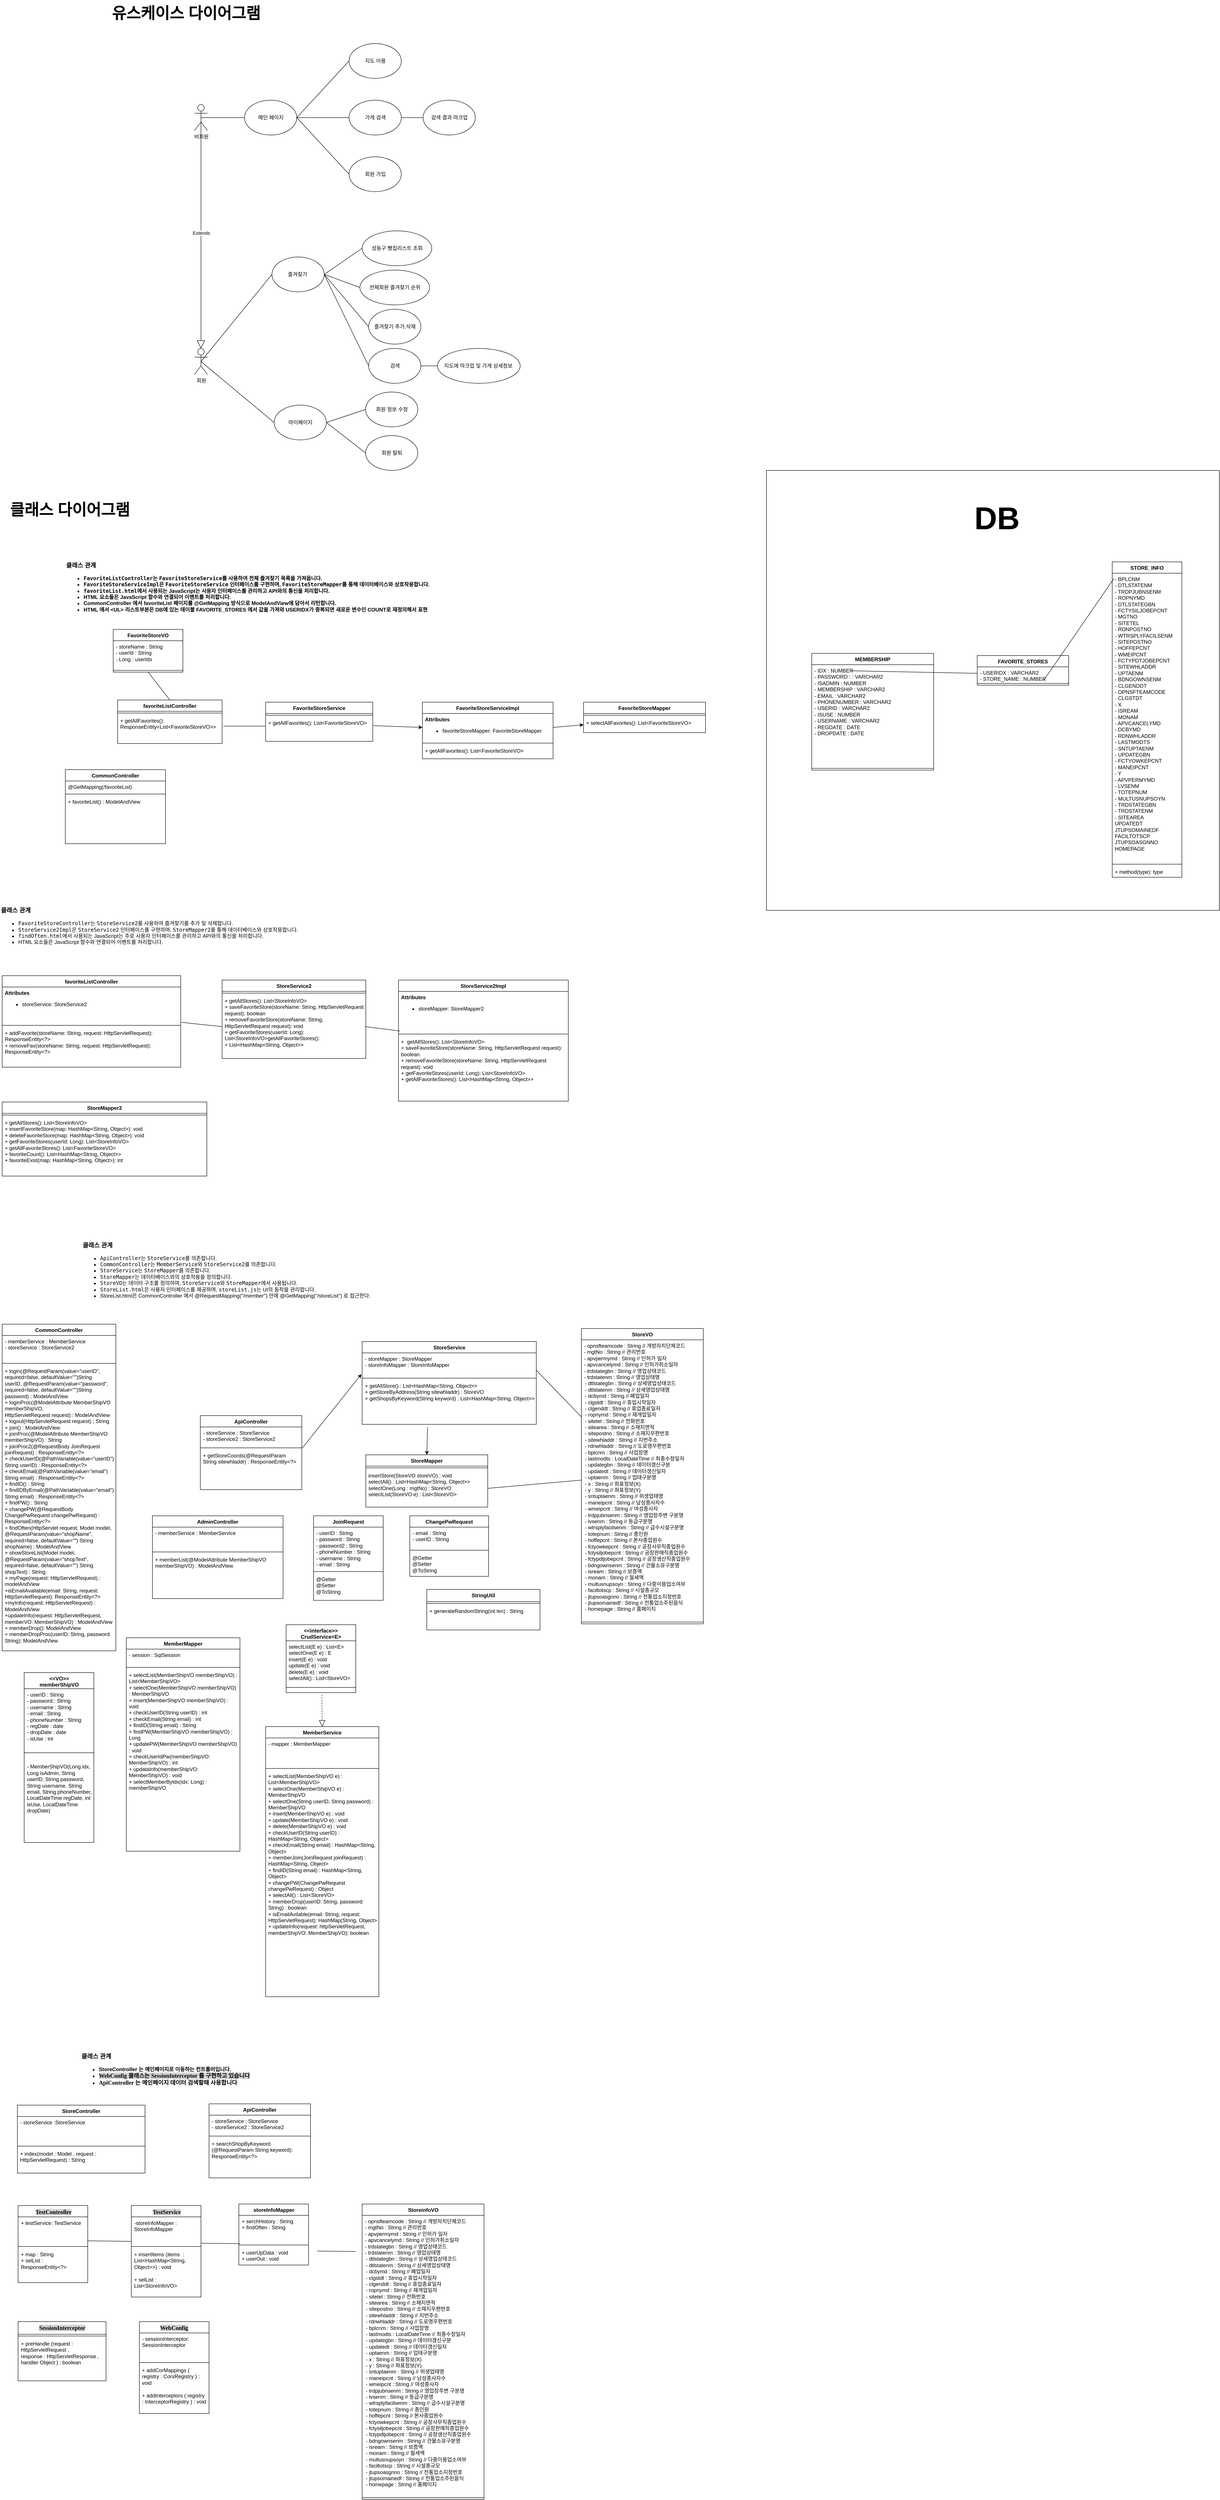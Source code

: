 <mxfile version="24.8.3">
  <diagram name="페이지-1" id="0L0S7nNnJKIBoQ1xlU_W">
    <mxGraphModel dx="3541" dy="828" grid="1" gridSize="10" guides="1" tooltips="1" connect="1" arrows="1" fold="1" page="1" pageScale="1" pageWidth="827" pageHeight="1169" math="0" shadow="0">
      <root>
        <mxCell id="0" />
        <mxCell id="1" parent="0" />
        <mxCell id="RS2OPRWRwBh1YJsDiA-l-131" value="" style="rounded=0;whiteSpace=wrap;html=1;" parent="1" vertex="1">
          <mxGeometry x="810" y="1430" width="1040" height="1010" as="geometry" />
        </mxCell>
        <mxCell id="RS2OPRWRwBh1YJsDiA-l-6" value="FavoriteStoreMapper" style="swimlane;fontStyle=1;align=center;verticalAlign=top;childLayout=stackLayout;horizontal=1;startSize=26;horizontalStack=0;resizeParent=1;resizeParentMax=0;resizeLast=0;collapsible=1;marginBottom=0;whiteSpace=wrap;html=1;" parent="1" vertex="1">
          <mxGeometry x="390" y="1962" width="280" height="70" as="geometry" />
        </mxCell>
        <mxCell id="RS2OPRWRwBh1YJsDiA-l-7" value="" style="line;strokeWidth=1;fillColor=none;align=left;verticalAlign=middle;spacingTop=-1;spacingLeft=3;spacingRight=3;rotatable=0;labelPosition=right;points=[];portConstraint=eastwest;strokeColor=inherit;" parent="RS2OPRWRwBh1YJsDiA-l-6" vertex="1">
          <mxGeometry y="26" width="280" height="8" as="geometry" />
        </mxCell>
        <mxCell id="RS2OPRWRwBh1YJsDiA-l-8" value="+&amp;nbsp;selectAllFavorites(): List&amp;lt;FavoriteStoreVO&amp;gt;" style="text;strokeColor=none;fillColor=none;align=left;verticalAlign=top;spacingLeft=4;spacingRight=4;overflow=hidden;rotatable=0;points=[[0,0.5],[1,0.5]];portConstraint=eastwest;whiteSpace=wrap;html=1;" parent="RS2OPRWRwBh1YJsDiA-l-6" vertex="1">
          <mxGeometry y="34" width="280" height="36" as="geometry" />
        </mxCell>
        <mxCell id="RS2OPRWRwBh1YJsDiA-l-9" value="FavoriteStoreServiceImpl" style="swimlane;fontStyle=1;align=center;verticalAlign=top;childLayout=stackLayout;horizontal=1;startSize=26;horizontalStack=0;resizeParent=1;resizeParentMax=0;resizeLast=0;collapsible=1;marginBottom=0;whiteSpace=wrap;html=1;" parent="1" vertex="1">
          <mxGeometry x="20" y="1962" width="300" height="130" as="geometry" />
        </mxCell>
        <mxCell id="RS2OPRWRwBh1YJsDiA-l-10" value="&lt;strong&gt;Attributes&lt;/strong&gt;&lt;ul&gt;&lt;li&gt;favoriteStoreMapper: FavoriteStoreMapper&lt;/li&gt;&lt;/ul&gt;" style="text;strokeColor=none;fillColor=none;align=left;verticalAlign=top;spacingLeft=4;spacingRight=4;overflow=hidden;rotatable=0;points=[[0,0.5],[1,0.5]];portConstraint=eastwest;whiteSpace=wrap;html=1;" parent="RS2OPRWRwBh1YJsDiA-l-9" vertex="1">
          <mxGeometry y="26" width="300" height="64" as="geometry" />
        </mxCell>
        <mxCell id="RS2OPRWRwBh1YJsDiA-l-11" value="" style="line;strokeWidth=1;fillColor=none;align=left;verticalAlign=middle;spacingTop=-1;spacingLeft=3;spacingRight=3;rotatable=0;labelPosition=right;points=[];portConstraint=eastwest;strokeColor=inherit;" parent="RS2OPRWRwBh1YJsDiA-l-9" vertex="1">
          <mxGeometry y="90" width="300" height="8" as="geometry" />
        </mxCell>
        <mxCell id="RS2OPRWRwBh1YJsDiA-l-12" value="+&amp;nbsp;getAllFavorites(): List&amp;lt;FavoriteStoreVO&amp;gt;" style="text;strokeColor=none;fillColor=none;align=left;verticalAlign=top;spacingLeft=4;spacingRight=4;overflow=hidden;rotatable=0;points=[[0,0.5],[1,0.5]];portConstraint=eastwest;whiteSpace=wrap;html=1;" parent="RS2OPRWRwBh1YJsDiA-l-9" vertex="1">
          <mxGeometry y="98" width="300" height="32" as="geometry" />
        </mxCell>
        <mxCell id="RS2OPRWRwBh1YJsDiA-l-13" value="FavoriteStoreService" style="swimlane;fontStyle=1;align=center;verticalAlign=top;childLayout=stackLayout;horizontal=1;startSize=26;horizontalStack=0;resizeParent=1;resizeParentMax=0;resizeLast=0;collapsible=1;marginBottom=0;whiteSpace=wrap;html=1;" parent="1" vertex="1">
          <mxGeometry x="-340" y="1962" width="246" height="90" as="geometry" />
        </mxCell>
        <mxCell id="RS2OPRWRwBh1YJsDiA-l-14" value="" style="line;strokeWidth=1;fillColor=none;align=left;verticalAlign=middle;spacingTop=-1;spacingLeft=3;spacingRight=3;rotatable=0;labelPosition=right;points=[];portConstraint=eastwest;strokeColor=inherit;" parent="RS2OPRWRwBh1YJsDiA-l-13" vertex="1">
          <mxGeometry y="26" width="246" height="8" as="geometry" />
        </mxCell>
        <mxCell id="RS2OPRWRwBh1YJsDiA-l-15" value="+&amp;nbsp;getAllFavorites(): List&amp;lt;FavoriteStoreVO&amp;gt;" style="text;strokeColor=none;fillColor=none;align=left;verticalAlign=top;spacingLeft=4;spacingRight=4;overflow=hidden;rotatable=0;points=[[0,0.5],[1,0.5]];portConstraint=eastwest;whiteSpace=wrap;html=1;" parent="RS2OPRWRwBh1YJsDiA-l-13" vertex="1">
          <mxGeometry y="34" width="246" height="56" as="geometry" />
        </mxCell>
        <mxCell id="RS2OPRWRwBh1YJsDiA-l-16" value="favoriteListController" style="swimlane;fontStyle=1;align=center;verticalAlign=top;childLayout=stackLayout;horizontal=1;startSize=26;horizontalStack=0;resizeParent=1;resizeParentMax=0;resizeLast=0;collapsible=1;marginBottom=0;whiteSpace=wrap;html=1;" parent="1" vertex="1">
          <mxGeometry x="-680" y="1957" width="240" height="100" as="geometry" />
        </mxCell>
        <mxCell id="RS2OPRWRwBh1YJsDiA-l-17" value="" style="line;strokeWidth=1;fillColor=none;align=left;verticalAlign=middle;spacingTop=-1;spacingLeft=3;spacingRight=3;rotatable=0;labelPosition=right;points=[];portConstraint=eastwest;strokeColor=inherit;" parent="RS2OPRWRwBh1YJsDiA-l-16" vertex="1">
          <mxGeometry y="26" width="240" height="8" as="geometry" />
        </mxCell>
        <mxCell id="RS2OPRWRwBh1YJsDiA-l-18" value="+ getAllFavorites(): ResponseEntity&amp;lt;List&amp;lt;FavoriteStoreVO&amp;gt;&amp;gt;" style="text;strokeColor=none;fillColor=none;align=left;verticalAlign=top;spacingLeft=4;spacingRight=4;overflow=hidden;rotatable=0;points=[[0,0.5],[1,0.5]];portConstraint=eastwest;whiteSpace=wrap;html=1;" parent="RS2OPRWRwBh1YJsDiA-l-16" vertex="1">
          <mxGeometry y="34" width="240" height="66" as="geometry" />
        </mxCell>
        <mxCell id="RS2OPRWRwBh1YJsDiA-l-23" value="&lt;h3&gt;클래스 관계&lt;/h3&gt;&lt;ul&gt;&lt;li&gt;&lt;b&gt;&lt;code&gt;FavoriteListController&lt;/code&gt;는 &lt;code&gt;FavoriteStoreService&lt;/code&gt;를 사용하여 전체 즐겨찾기 목록을 가져옵니다.&lt;/b&gt;&lt;/li&gt;&lt;li&gt;&lt;b&gt;&lt;code&gt;FavoriteStoreServiceImpl&lt;/code&gt;은 &lt;code&gt;FavoriteStoreService&lt;/code&gt; 인터페이스를 구현하며, &lt;code&gt;FavoriteStoreMapper&lt;/code&gt;를 통해 데이터베이스와 상호작용합니다.&lt;/b&gt;&lt;/li&gt;&lt;li&gt;&lt;b&gt;&lt;code&gt;favoriteList.html&lt;/code&gt;에서 사용되는 JavaScript는 사용자 인터페이스를 관리하고 API와의 통신을 처리합니다.&lt;/b&gt;&lt;/li&gt;&lt;li&gt;&lt;b&gt;HTML 요소들은 JavaScript 함수와 연결되어 이벤트를 처리합니다.&lt;/b&gt;&lt;/li&gt;&lt;li&gt;&lt;b&gt;CommonController 에서 favoriteList 페이지를 @GetMapping 방식으로 ModelAndView에 담아서 리턴합니다.&lt;/b&gt;&lt;/li&gt;&lt;li&gt;&lt;b&gt;HTML 에서 &amp;lt;UL&amp;gt; 리스트부분은 DB에 있는 테이블 FAVORITE_STORES 에서 값을 가져와 USERIDX가 중복되면 새로운 변수인 COUNT로 재정의해서 표현&lt;/b&gt;&lt;/li&gt;&lt;/ul&gt;" style="text;html=1;align=left;verticalAlign=middle;resizable=0;points=[];autosize=1;strokeColor=none;fillColor=none;" parent="1" vertex="1">
          <mxGeometry x="-800" y="1617" width="890" height="160" as="geometry" />
        </mxCell>
        <mxCell id="RS2OPRWRwBh1YJsDiA-l-24" value="" style="endArrow=none;html=1;rounded=0;entryX=-0.004;entryY=0.375;entryDx=0;entryDy=0;entryPerimeter=0;exitX=1.013;exitY=0.394;exitDx=0;exitDy=0;exitPerimeter=0;" parent="1" source="RS2OPRWRwBh1YJsDiA-l-18" target="RS2OPRWRwBh1YJsDiA-l-15" edge="1">
          <mxGeometry width="50" height="50" relative="1" as="geometry">
            <mxPoint x="-20" y="2107" as="sourcePoint" />
            <mxPoint x="30" y="2057" as="targetPoint" />
          </mxGeometry>
        </mxCell>
        <mxCell id="RS2OPRWRwBh1YJsDiA-l-25" value="" style="endArrow=classic;html=1;rounded=0;exitX=1.004;exitY=0.357;exitDx=0;exitDy=0;exitPerimeter=0;entryX=0;entryY=0.5;entryDx=0;entryDy=0;" parent="1" source="RS2OPRWRwBh1YJsDiA-l-15" target="RS2OPRWRwBh1YJsDiA-l-10" edge="1">
          <mxGeometry width="50" height="50" relative="1" as="geometry">
            <mxPoint x="-20" y="1807" as="sourcePoint" />
            <mxPoint x="30" y="1757" as="targetPoint" />
          </mxGeometry>
        </mxCell>
        <mxCell id="RS2OPRWRwBh1YJsDiA-l-26" value="" style="endArrow=classic;html=1;rounded=0;entryX=0;entryY=0.5;entryDx=0;entryDy=0;exitX=1;exitY=0.5;exitDx=0;exitDy=0;" parent="1" source="RS2OPRWRwBh1YJsDiA-l-10" target="RS2OPRWRwBh1YJsDiA-l-8" edge="1">
          <mxGeometry width="50" height="50" relative="1" as="geometry">
            <mxPoint x="-20" y="2307" as="sourcePoint" />
            <mxPoint x="30" y="2257" as="targetPoint" />
          </mxGeometry>
        </mxCell>
        <mxCell id="RS2OPRWRwBh1YJsDiA-l-27" value="&lt;span style=&quot;text-align: left;&quot;&gt;FAVORITE_STORES&lt;/span&gt;" style="swimlane;fontStyle=1;align=center;verticalAlign=top;childLayout=stackLayout;horizontal=1;startSize=26;horizontalStack=0;resizeParent=1;resizeParentMax=0;resizeLast=0;collapsible=1;marginBottom=0;whiteSpace=wrap;html=1;" parent="1" vertex="1">
          <mxGeometry x="1294" y="1855" width="210" height="68" as="geometry" />
        </mxCell>
        <mxCell id="RS2OPRWRwBh1YJsDiA-l-28" value="- USERIDX : VARCHAR2&lt;div&gt;-&amp;nbsp;&lt;span style=&quot;background-color: initial;&quot;&gt;STORE_NAME : NUMBER&lt;/span&gt;&lt;/div&gt;" style="text;strokeColor=none;fillColor=none;align=left;verticalAlign=top;spacingLeft=4;spacingRight=4;overflow=hidden;rotatable=0;points=[[0,0.5],[1,0.5]];portConstraint=eastwest;whiteSpace=wrap;html=1;" parent="RS2OPRWRwBh1YJsDiA-l-27" vertex="1">
          <mxGeometry y="26" width="210" height="34" as="geometry" />
        </mxCell>
        <mxCell id="RS2OPRWRwBh1YJsDiA-l-29" value="" style="line;strokeWidth=1;fillColor=none;align=left;verticalAlign=middle;spacingTop=-1;spacingLeft=3;spacingRight=3;rotatable=0;labelPosition=right;points=[];portConstraint=eastwest;strokeColor=inherit;" parent="RS2OPRWRwBh1YJsDiA-l-27" vertex="1">
          <mxGeometry y="60" width="210" height="8" as="geometry" />
        </mxCell>
        <mxCell id="RS2OPRWRwBh1YJsDiA-l-30" value="MEMBERSHIP" style="swimlane;fontStyle=1;align=center;verticalAlign=top;childLayout=stackLayout;horizontal=1;startSize=26;horizontalStack=0;resizeParent=1;resizeParentMax=0;resizeLast=0;collapsible=1;marginBottom=0;whiteSpace=wrap;html=1;" parent="1" vertex="1">
          <mxGeometry x="914" y="1850" width="280" height="268" as="geometry" />
        </mxCell>
        <mxCell id="RS2OPRWRwBh1YJsDiA-l-31" value="" style="endArrow=none;html=1;rounded=0;" parent="RS2OPRWRwBh1YJsDiA-l-30" target="RS2OPRWRwBh1YJsDiA-l-28" edge="1">
          <mxGeometry width="50" height="50" relative="1" as="geometry">
            <mxPoint x="90" y="40" as="sourcePoint" />
            <mxPoint x="140" y="-10" as="targetPoint" />
          </mxGeometry>
        </mxCell>
        <mxCell id="RS2OPRWRwBh1YJsDiA-l-32" value="&lt;div&gt;- IDX : NUMBER&lt;/div&gt;- PASSWORD : : VARCHAR2&lt;br style=&quot;padding: 0px; margin: 0px;&quot;&gt;- ISADMIN : NUMBER&lt;br style=&quot;padding: 0px; margin: 0px;&quot;&gt;- MEMBERSHIP : VARCHAR2&lt;br style=&quot;padding: 0px; margin: 0px;&quot;&gt;- EMAIL : VARCHAR2&lt;br style=&quot;padding: 0px; margin: 0px;&quot;&gt;- PHONENUMBER : VARCHAR2&lt;br style=&quot;padding: 0px; margin: 0px;&quot;&gt;- USERID : VARCHAR2&lt;br style=&quot;padding: 0px; margin: 0px;&quot;&gt;- ISUSE : NUMBER&lt;br style=&quot;padding: 0px; margin: 0px;&quot;&gt;- USERNAME : VARCHAR2&lt;br style=&quot;padding: 0px; margin: 0px;&quot;&gt;- REGDATE : DATE&lt;br style=&quot;padding: 0px; margin: 0px;&quot;&gt;- DROPDATE : DATE" style="text;strokeColor=none;fillColor=none;align=left;verticalAlign=top;spacingLeft=4;spacingRight=4;overflow=hidden;rotatable=0;points=[[0,0.5],[1,0.5]];portConstraint=eastwest;whiteSpace=wrap;html=1;" parent="RS2OPRWRwBh1YJsDiA-l-30" vertex="1">
          <mxGeometry y="26" width="280" height="234" as="geometry" />
        </mxCell>
        <mxCell id="RS2OPRWRwBh1YJsDiA-l-33" value="" style="line;strokeWidth=1;fillColor=none;align=left;verticalAlign=middle;spacingTop=-1;spacingLeft=3;spacingRight=3;rotatable=0;labelPosition=right;points=[];portConstraint=eastwest;strokeColor=inherit;" parent="RS2OPRWRwBh1YJsDiA-l-30" vertex="1">
          <mxGeometry y="260" width="280" height="8" as="geometry" />
        </mxCell>
        <mxCell id="RS2OPRWRwBh1YJsDiA-l-34" value="STORE_INFO" style="swimlane;fontStyle=1;align=center;verticalAlign=top;childLayout=stackLayout;horizontal=1;startSize=26;horizontalStack=0;resizeParent=1;resizeParentMax=0;resizeLast=0;collapsible=1;marginBottom=0;whiteSpace=wrap;html=1;" parent="1" vertex="1">
          <mxGeometry x="1604" y="1640" width="160" height="724" as="geometry" />
        </mxCell>
        <mxCell id="RS2OPRWRwBh1YJsDiA-l-35" value="&lt;div&gt;- BPLCNM&lt;/div&gt;- DTLSTATENM&lt;br style=&quot;padding: 0px; margin: 0px;&quot;&gt;- TRDPJUBNSENM&lt;br style=&quot;padding: 0px; margin: 0px;&quot;&gt;- ROPNYMD&lt;br style=&quot;padding: 0px; margin: 0px;&quot;&gt;- DTLSTATEGBN&lt;br style=&quot;padding: 0px; margin: 0px;&quot;&gt;- FCTYSILJOBEPCNT&lt;br style=&quot;padding: 0px; margin: 0px;&quot;&gt;- MGTNO&lt;br style=&quot;padding: 0px; margin: 0px;&quot;&gt;- SITETEL&lt;br style=&quot;padding: 0px; margin: 0px;&quot;&gt;- RDNPOSTNO&lt;br style=&quot;padding: 0px; margin: 0px;&quot;&gt;- WTRSPLYFACILSENM&lt;br style=&quot;padding: 0px; margin: 0px;&quot;&gt;- SITEPOSTNO&lt;br style=&quot;padding: 0px; margin: 0px;&quot;&gt;- HOFFEPCNT&lt;br style=&quot;padding: 0px; margin: 0px;&quot;&gt;- WMEIPCNT&lt;br style=&quot;padding: 0px; margin: 0px;&quot;&gt;- FCTYPDTJOBEPCNT&lt;br style=&quot;padding: 0px; margin: 0px;&quot;&gt;- SITEWHLADDR&lt;br style=&quot;padding: 0px; margin: 0px;&quot;&gt;- UPTAENM&lt;br style=&quot;padding: 0px; margin: 0px;&quot;&gt;- BDNGOWNSENM&lt;br style=&quot;padding: 0px; margin: 0px;&quot;&gt;- CLGENDDT&lt;br style=&quot;padding: 0px; margin: 0px;&quot;&gt;- OPNSFTEAMCODE&lt;br style=&quot;padding: 0px; margin: 0px;&quot;&gt;- CLGSTDT&lt;br style=&quot;padding: 0px; margin: 0px;&quot;&gt;- X&lt;br style=&quot;padding: 0px; margin: 0px;&quot;&gt;- ISREAM&lt;br style=&quot;padding: 0px; margin: 0px;&quot;&gt;- MONAM&lt;br style=&quot;padding: 0px; margin: 0px;&quot;&gt;- APVCANCELYMD&lt;br style=&quot;padding: 0px; margin: 0px;&quot;&gt;- DCBYMD&lt;br style=&quot;padding: 0px; margin: 0px;&quot;&gt;- RDNWHLADDR&lt;br style=&quot;padding: 0px; margin: 0px;&quot;&gt;- LASTMODTS&lt;br style=&quot;padding: 0px; margin: 0px;&quot;&gt;- SNTUPTAENM&lt;br style=&quot;padding: 0px; margin: 0px;&quot;&gt;- UPDATEGBN&lt;br style=&quot;padding: 0px; margin: 0px;&quot;&gt;- FCTYOWKEPCNT&lt;br style=&quot;padding: 0px; margin: 0px;&quot;&gt;- MANEIPCNT&lt;br style=&quot;padding: 0px; margin: 0px;&quot;&gt;- Y&lt;br style=&quot;padding: 0px; margin: 0px;&quot;&gt;- APVPERMYMD&lt;br style=&quot;padding: 0px; margin: 0px;&quot;&gt;- LVSENM&lt;br style=&quot;padding: 0px; margin: 0px;&quot;&gt;- TOTEPNUM&lt;br style=&quot;padding: 0px; margin: 0px;&quot;&gt;- MULTUSNUPSOYN&lt;br style=&quot;padding: 0px; margin: 0px;&quot;&gt;- TRDSTATEGBN&lt;br style=&quot;padding: 0px; margin: 0px;&quot;&gt;- TRDSTATENM&lt;br style=&quot;padding: 0px; margin: 0px;&quot;&gt;- SITEAREA&lt;br style=&quot;padding: 0px; margin: 0px;&quot;&gt;UPDATEDT&lt;br style=&quot;padding: 0px; margin: 0px;&quot;&gt;JTUPSOMAINEDF&lt;br style=&quot;padding: 0px; margin: 0px;&quot;&gt;FACILTOTSCP&lt;br style=&quot;padding: 0px; margin: 0px;&quot;&gt;JTUPSOASGNNO&lt;br style=&quot;padding: 0px; margin: 0px;&quot;&gt;HOMEPAGE" style="text;strokeColor=none;fillColor=none;align=left;verticalAlign=top;spacingLeft=4;spacingRight=4;overflow=hidden;rotatable=0;points=[[0,0.5],[1,0.5]];portConstraint=eastwest;whiteSpace=wrap;html=1;" parent="RS2OPRWRwBh1YJsDiA-l-34" vertex="1">
          <mxGeometry y="26" width="160" height="664" as="geometry" />
        </mxCell>
        <mxCell id="RS2OPRWRwBh1YJsDiA-l-36" value="" style="line;strokeWidth=1;fillColor=none;align=left;verticalAlign=middle;spacingTop=-1;spacingLeft=3;spacingRight=3;rotatable=0;labelPosition=right;points=[];portConstraint=eastwest;strokeColor=inherit;" parent="RS2OPRWRwBh1YJsDiA-l-34" vertex="1">
          <mxGeometry y="690" width="160" height="8" as="geometry" />
        </mxCell>
        <mxCell id="RS2OPRWRwBh1YJsDiA-l-37" value="+ method(type): type" style="text;strokeColor=none;fillColor=none;align=left;verticalAlign=top;spacingLeft=4;spacingRight=4;overflow=hidden;rotatable=0;points=[[0,0.5],[1,0.5]];portConstraint=eastwest;whiteSpace=wrap;html=1;" parent="RS2OPRWRwBh1YJsDiA-l-34" vertex="1">
          <mxGeometry y="698" width="160" height="26" as="geometry" />
        </mxCell>
        <mxCell id="RS2OPRWRwBh1YJsDiA-l-38" value="" style="endArrow=none;html=1;rounded=0;entryX=0.025;entryY=0.018;entryDx=0;entryDy=0;entryPerimeter=0;exitX=0.724;exitY=0.941;exitDx=0;exitDy=0;exitPerimeter=0;" parent="1" source="RS2OPRWRwBh1YJsDiA-l-28" target="RS2OPRWRwBh1YJsDiA-l-35" edge="1">
          <mxGeometry width="50" height="50" relative="1" as="geometry">
            <mxPoint x="1044" y="1840" as="sourcePoint" />
            <mxPoint x="1054" y="1890" as="targetPoint" />
          </mxGeometry>
        </mxCell>
        <mxCell id="RS2OPRWRwBh1YJsDiA-l-39" value="FavoriteStoreVO" style="swimlane;fontStyle=1;align=center;verticalAlign=top;childLayout=stackLayout;horizontal=1;startSize=26;horizontalStack=0;resizeParent=1;resizeParentMax=0;resizeLast=0;collapsible=1;marginBottom=0;whiteSpace=wrap;html=1;" parent="1" vertex="1">
          <mxGeometry x="-690" y="1795" width="160" height="98" as="geometry" />
        </mxCell>
        <mxCell id="RS2OPRWRwBh1YJsDiA-l-40" value="- storeName : String&lt;div&gt;- userId : String&lt;/div&gt;&lt;div&gt;- Long : userIdx&lt;/div&gt;" style="text;strokeColor=none;fillColor=none;align=left;verticalAlign=top;spacingLeft=4;spacingRight=4;overflow=hidden;rotatable=0;points=[[0,0.5],[1,0.5]];portConstraint=eastwest;whiteSpace=wrap;html=1;" parent="RS2OPRWRwBh1YJsDiA-l-39" vertex="1">
          <mxGeometry y="26" width="160" height="64" as="geometry" />
        </mxCell>
        <mxCell id="RS2OPRWRwBh1YJsDiA-l-41" value="" style="line;strokeWidth=1;fillColor=none;align=left;verticalAlign=middle;spacingTop=-1;spacingLeft=3;spacingRight=3;rotatable=0;labelPosition=right;points=[];portConstraint=eastwest;strokeColor=inherit;" parent="RS2OPRWRwBh1YJsDiA-l-39" vertex="1">
          <mxGeometry y="90" width="160" height="8" as="geometry" />
        </mxCell>
        <mxCell id="RS2OPRWRwBh1YJsDiA-l-42" value="" style="endArrow=none;html=1;rounded=0;entryX=0.5;entryY=1;entryDx=0;entryDy=0;exitX=0.5;exitY=0;exitDx=0;exitDy=0;" parent="1" source="RS2OPRWRwBh1YJsDiA-l-16" target="RS2OPRWRwBh1YJsDiA-l-39" edge="1">
          <mxGeometry width="50" height="50" relative="1" as="geometry">
            <mxPoint x="90" y="1987" as="sourcePoint" />
            <mxPoint x="140" y="1937" as="targetPoint" />
          </mxGeometry>
        </mxCell>
        <mxCell id="RS2OPRWRwBh1YJsDiA-l-44" value="CommonController" style="swimlane;fontStyle=1;align=center;verticalAlign=top;childLayout=stackLayout;horizontal=1;startSize=26;horizontalStack=0;resizeParent=1;resizeParentMax=0;resizeLast=0;collapsible=1;marginBottom=0;whiteSpace=wrap;html=1;" parent="1" vertex="1">
          <mxGeometry x="-800" y="2117" width="230" height="170" as="geometry" />
        </mxCell>
        <mxCell id="RS2OPRWRwBh1YJsDiA-l-45" value="@GetMapping(/favoriteList)&lt;div&gt;&lt;br&gt;&lt;/div&gt;" style="text;strokeColor=none;fillColor=none;align=left;verticalAlign=top;spacingLeft=4;spacingRight=4;overflow=hidden;rotatable=0;points=[[0,0.5],[1,0.5]];portConstraint=eastwest;whiteSpace=wrap;html=1;" parent="RS2OPRWRwBh1YJsDiA-l-44" vertex="1">
          <mxGeometry y="26" width="230" height="26" as="geometry" />
        </mxCell>
        <mxCell id="RS2OPRWRwBh1YJsDiA-l-46" value="" style="line;strokeWidth=1;fillColor=none;align=left;verticalAlign=middle;spacingTop=-1;spacingLeft=3;spacingRight=3;rotatable=0;labelPosition=right;points=[];portConstraint=eastwest;strokeColor=inherit;" parent="RS2OPRWRwBh1YJsDiA-l-44" vertex="1">
          <mxGeometry y="52" width="230" height="8" as="geometry" />
        </mxCell>
        <mxCell id="RS2OPRWRwBh1YJsDiA-l-47" value="+ favoriteList() : ModelAndView" style="text;strokeColor=none;fillColor=none;align=left;verticalAlign=top;spacingLeft=4;spacingRight=4;overflow=hidden;rotatable=0;points=[[0,0.5],[1,0.5]];portConstraint=eastwest;whiteSpace=wrap;html=1;" parent="RS2OPRWRwBh1YJsDiA-l-44" vertex="1">
          <mxGeometry y="60" width="230" height="110" as="geometry" />
        </mxCell>
        <mxCell id="RS2OPRWRwBh1YJsDiA-l-49" value="StoreMapper2" style="swimlane;fontStyle=1;align=center;verticalAlign=top;childLayout=stackLayout;horizontal=1;startSize=26;horizontalStack=0;resizeParent=1;resizeParentMax=0;resizeLast=0;collapsible=1;marginBottom=0;whiteSpace=wrap;html=1;" parent="1" vertex="1">
          <mxGeometry x="-945" y="2880" width="470" height="170" as="geometry" />
        </mxCell>
        <mxCell id="RS2OPRWRwBh1YJsDiA-l-50" value="" style="line;strokeWidth=1;fillColor=none;align=left;verticalAlign=middle;spacingTop=-1;spacingLeft=3;spacingRight=3;rotatable=0;labelPosition=right;points=[];portConstraint=eastwest;strokeColor=inherit;" parent="RS2OPRWRwBh1YJsDiA-l-49" vertex="1">
          <mxGeometry y="26" width="470" height="8" as="geometry" />
        </mxCell>
        <mxCell id="RS2OPRWRwBh1YJsDiA-l-51" value="+&amp;nbsp;&lt;span style=&quot;background-color: initial;&quot;&gt;getAllStores(): List&amp;lt;StoreInfoVO&amp;gt;&lt;/span&gt;&lt;div&gt;&lt;span style=&quot;background-color: initial;&quot;&gt;+ insertFavoriteStore(map: HashMap&amp;lt;String, Object&amp;gt;): void&lt;/span&gt;&lt;/div&gt;&lt;div&gt;&lt;span style=&quot;background-color: initial;&quot;&gt;+ deleteFavoriteStore(map: HashMap&amp;lt;String, Object&amp;gt;): void&lt;/span&gt;&lt;/div&gt;&lt;div&gt;&lt;span style=&quot;background-color: initial;&quot;&gt;+ getFavoriteStores(userId: Long): List&amp;lt;StoreInfoVO&amp;gt;&lt;/span&gt;&lt;/div&gt;&lt;div&gt;&lt;span style=&quot;background-color: initial;&quot;&gt;+ getAllFavoriteStores(): List&amp;lt;FavoriteStoreVO&amp;gt;&lt;/span&gt;&lt;/div&gt;&lt;div&gt;&lt;span style=&quot;background-color: initial;&quot;&gt;+ favoriteCount(): List&amp;lt;HashMap&amp;lt;String, Object&amp;gt;&amp;gt;&lt;/span&gt;&lt;/div&gt;&lt;div&gt;&lt;span style=&quot;background-color: initial;&quot;&gt;+ favoriteExist(map: HashMap&amp;lt;String, Object&amp;gt;): int&lt;/span&gt;&lt;/div&gt;" style="text;strokeColor=none;fillColor=none;align=left;verticalAlign=top;spacingLeft=4;spacingRight=4;overflow=hidden;rotatable=0;points=[[0,0.5],[1,0.5]];portConstraint=eastwest;whiteSpace=wrap;html=1;" parent="RS2OPRWRwBh1YJsDiA-l-49" vertex="1">
          <mxGeometry y="34" width="470" height="136" as="geometry" />
        </mxCell>
        <mxCell id="RS2OPRWRwBh1YJsDiA-l-52" value="StoreService2Impl" style="swimlane;fontStyle=1;align=center;verticalAlign=top;childLayout=stackLayout;horizontal=1;startSize=26;horizontalStack=0;resizeParent=1;resizeParentMax=0;resizeLast=0;collapsible=1;marginBottom=0;whiteSpace=wrap;html=1;" parent="1" vertex="1">
          <mxGeometry x="-35" y="2600" width="390" height="278" as="geometry" />
        </mxCell>
        <mxCell id="RS2OPRWRwBh1YJsDiA-l-53" value="&lt;strong&gt;Attributes&lt;/strong&gt;&lt;ul&gt;&lt;li&gt;storeMapper: StoreMapper2&lt;/li&gt;&lt;/ul&gt;" style="text;strokeColor=none;fillColor=none;align=left;verticalAlign=top;spacingLeft=4;spacingRight=4;overflow=hidden;rotatable=0;points=[[0,0.5],[1,0.5]];portConstraint=eastwest;whiteSpace=wrap;html=1;" parent="RS2OPRWRwBh1YJsDiA-l-52" vertex="1">
          <mxGeometry y="26" width="390" height="94" as="geometry" />
        </mxCell>
        <mxCell id="RS2OPRWRwBh1YJsDiA-l-54" value="" style="line;strokeWidth=1;fillColor=none;align=left;verticalAlign=middle;spacingTop=-1;spacingLeft=3;spacingRight=3;rotatable=0;labelPosition=right;points=[];portConstraint=eastwest;strokeColor=inherit;" parent="RS2OPRWRwBh1YJsDiA-l-52" vertex="1">
          <mxGeometry y="120" width="390" height="8" as="geometry" />
        </mxCell>
        <mxCell id="RS2OPRWRwBh1YJsDiA-l-55" value="+&amp;nbsp;&amp;nbsp;&lt;span style=&quot;background-color: initial;&quot;&gt;getAllStores(): List&amp;lt;StoreInfoVO&amp;gt;&lt;/span&gt;&lt;div&gt;&lt;span style=&quot;background-color: initial;&quot;&gt;+ saveFavoriteStore(storeName: String, HttpServletRequest request): boolean&lt;/span&gt;&lt;/div&gt;&lt;div&gt;&lt;span style=&quot;background-color: initial;&quot;&gt;+ removeFavoriteStore(storeName: String, HttpServletRequest request): void&lt;/span&gt;&lt;/div&gt;&lt;div&gt;&lt;span style=&quot;background-color: initial;&quot;&gt;+ getFavoriteStores(userId: Long): List&amp;lt;StoreInfoVO&amp;gt;&lt;/span&gt;&lt;/div&gt;&lt;div&gt;&lt;span style=&quot;background-color: initial;&quot;&gt;+ getAllFavoriteStores(): List&amp;lt;HashMap&amp;lt;String, Object&amp;gt;&amp;gt;&lt;/span&gt;&lt;/div&gt;" style="text;strokeColor=none;fillColor=none;align=left;verticalAlign=top;spacingLeft=4;spacingRight=4;overflow=hidden;rotatable=0;points=[[0,0.5],[1,0.5]];portConstraint=eastwest;whiteSpace=wrap;html=1;" parent="RS2OPRWRwBh1YJsDiA-l-52" vertex="1">
          <mxGeometry y="128" width="390" height="150" as="geometry" />
        </mxCell>
        <mxCell id="RS2OPRWRwBh1YJsDiA-l-56" value="favoriteListController" style="swimlane;fontStyle=1;align=center;verticalAlign=top;childLayout=stackLayout;horizontal=1;startSize=26;horizontalStack=0;resizeParent=1;resizeParentMax=0;resizeLast=0;collapsible=1;marginBottom=0;whiteSpace=wrap;html=1;" parent="1" vertex="1">
          <mxGeometry x="-945" y="2590" width="410" height="210" as="geometry" />
        </mxCell>
        <mxCell id="RS2OPRWRwBh1YJsDiA-l-57" value="&lt;strong&gt;Attributes&lt;/strong&gt;&lt;ul&gt;&lt;li&gt;storeService: StoreService2&lt;/li&gt;&lt;/ul&gt;" style="text;strokeColor=none;fillColor=none;align=left;verticalAlign=top;spacingLeft=4;spacingRight=4;overflow=hidden;rotatable=0;points=[[0,0.5],[1,0.5]];portConstraint=eastwest;whiteSpace=wrap;html=1;" parent="RS2OPRWRwBh1YJsDiA-l-56" vertex="1">
          <mxGeometry y="26" width="410" height="84" as="geometry" />
        </mxCell>
        <mxCell id="RS2OPRWRwBh1YJsDiA-l-58" value="" style="line;strokeWidth=1;fillColor=none;align=left;verticalAlign=middle;spacingTop=-1;spacingLeft=3;spacingRight=3;rotatable=0;labelPosition=right;points=[];portConstraint=eastwest;strokeColor=inherit;" parent="RS2OPRWRwBh1YJsDiA-l-56" vertex="1">
          <mxGeometry y="110" width="410" height="8" as="geometry" />
        </mxCell>
        <mxCell id="RS2OPRWRwBh1YJsDiA-l-59" value="+ addFavorite(storeName: String, request: HttpServletRequest): ResponseEntity&amp;lt;?&amp;gt;&lt;div&gt;+&amp;nbsp;removeFav(storeName: String, request: HttpServletRequest): ResponseEntity&amp;lt;?&amp;gt;&lt;/div&gt;" style="text;strokeColor=none;fillColor=none;align=left;verticalAlign=top;spacingLeft=4;spacingRight=4;overflow=hidden;rotatable=0;points=[[0,0.5],[1,0.5]];portConstraint=eastwest;whiteSpace=wrap;html=1;" parent="RS2OPRWRwBh1YJsDiA-l-56" vertex="1">
          <mxGeometry y="118" width="410" height="92" as="geometry" />
        </mxCell>
        <mxCell id="RS2OPRWRwBh1YJsDiA-l-60" value="StoreService2" style="swimlane;fontStyle=1;align=center;verticalAlign=top;childLayout=stackLayout;horizontal=1;startSize=26;horizontalStack=0;resizeParent=1;resizeParentMax=0;resizeLast=0;collapsible=1;marginBottom=0;whiteSpace=wrap;html=1;" parent="1" vertex="1">
          <mxGeometry x="-440" y="2600" width="330" height="180" as="geometry" />
        </mxCell>
        <mxCell id="RS2OPRWRwBh1YJsDiA-l-61" value="" style="line;strokeWidth=1;fillColor=none;align=left;verticalAlign=middle;spacingTop=-1;spacingLeft=3;spacingRight=3;rotatable=0;labelPosition=right;points=[];portConstraint=eastwest;strokeColor=inherit;" parent="RS2OPRWRwBh1YJsDiA-l-60" vertex="1">
          <mxGeometry y="26" width="330" height="8" as="geometry" />
        </mxCell>
        <mxCell id="RS2OPRWRwBh1YJsDiA-l-62" value="+&amp;nbsp;getAllStores(): List&amp;lt;StoreInfoVO&amp;gt;&lt;div&gt;+&amp;nbsp;&lt;span style=&quot;background-color: initial;&quot;&gt;saveFavoriteStore(storeName: String, HttpServletRequest request): boolean&lt;/span&gt;&lt;/div&gt;&lt;div&gt;&lt;span style=&quot;background-color: initial;&quot;&gt;+&amp;nbsp;&lt;/span&gt;&lt;span style=&quot;background-color: initial;&quot;&gt;removeFavoriteStore(storeName: String, HttpServletRequest request): void&lt;/span&gt;&lt;/div&gt;&lt;div&gt;&lt;span style=&quot;background-color: initial;&quot;&gt;+ getFavoriteStores(userId: Long): List&amp;lt;StoreInfoVO&amp;gt;&lt;/span&gt;&lt;span style=&quot;background-color: initial;&quot;&gt;getAllFavoriteStores():&lt;/span&gt;&lt;/div&gt;&lt;div&gt;&lt;span style=&quot;background-color: initial;&quot;&gt;+ List&amp;lt;HashMap&amp;lt;String, Object&amp;gt;&amp;gt;&lt;/span&gt;&lt;/div&gt;" style="text;strokeColor=none;fillColor=none;align=left;verticalAlign=top;spacingLeft=4;spacingRight=4;overflow=hidden;rotatable=0;points=[[0,0.5],[1,0.5]];portConstraint=eastwest;whiteSpace=wrap;html=1;" parent="RS2OPRWRwBh1YJsDiA-l-60" vertex="1">
          <mxGeometry y="34" width="330" height="146" as="geometry" />
        </mxCell>
        <mxCell id="RS2OPRWRwBh1YJsDiA-l-72" value="&lt;h3&gt;클래스 관계&lt;/h3&gt;&lt;ul&gt;&lt;li&gt;&lt;code&gt;FavoriteStoreController&lt;/code&gt;는 &lt;code&gt;StoreService2&lt;/code&gt;를 사용하여 즐겨찾기를 추가 및 삭제합니다.&lt;/li&gt;&lt;li&gt;&lt;code&gt;StoreService2Impl&lt;/code&gt;은 &lt;code&gt;StoreService2&lt;/code&gt; 인터페이스를 구현하며, &lt;code&gt;StoreMapper2&lt;/code&gt;를 통해 데이터베이스와 상호작용합니다.&lt;/li&gt;&lt;li&gt;&lt;code&gt;findOften.html&lt;/code&gt;에서 사용되는 JavaScript는 주로 사용자 인터페이스를 관리하고 API와의 통신을 처리합니다.&lt;/li&gt;&lt;li&gt;HTML 요소들은 JavaScript 함수와 연결되어 이벤트를 처리합니다.&lt;/li&gt;&lt;/ul&gt;" style="text;html=1;align=left;verticalAlign=middle;resizable=0;points=[];autosize=1;strokeColor=none;fillColor=none;" parent="1" vertex="1">
          <mxGeometry x="-950" y="2410" width="680" height="130" as="geometry" />
        </mxCell>
        <mxCell id="RS2OPRWRwBh1YJsDiA-l-73" value="" style="endArrow=none;html=1;rounded=0;entryX=0;entryY=0.5;entryDx=0;entryDy=0;exitX=1.003;exitY=0.964;exitDx=0;exitDy=0;exitPerimeter=0;" parent="1" source="RS2OPRWRwBh1YJsDiA-l-57" target="RS2OPRWRwBh1YJsDiA-l-62" edge="1">
          <mxGeometry width="50" height="50" relative="1" as="geometry">
            <mxPoint x="-510" y="2830" as="sourcePoint" />
            <mxPoint x="-460" y="2780" as="targetPoint" />
          </mxGeometry>
        </mxCell>
        <mxCell id="RS2OPRWRwBh1YJsDiA-l-74" value="" style="endArrow=none;html=1;rounded=0;entryX=0.008;entryY=0.968;entryDx=0;entryDy=0;entryPerimeter=0;exitX=1;exitY=0.5;exitDx=0;exitDy=0;" parent="1" source="RS2OPRWRwBh1YJsDiA-l-62" target="RS2OPRWRwBh1YJsDiA-l-53" edge="1">
          <mxGeometry width="50" height="50" relative="1" as="geometry">
            <mxPoint x="-510" y="2830" as="sourcePoint" />
            <mxPoint x="-460" y="2780" as="targetPoint" />
          </mxGeometry>
        </mxCell>
        <mxCell id="RS2OPRWRwBh1YJsDiA-l-82" value="StoreMapper" style="swimlane;fontStyle=1;align=center;verticalAlign=top;childLayout=stackLayout;horizontal=1;startSize=26;horizontalStack=0;resizeParent=1;resizeParentMax=0;resizeLast=0;collapsible=1;marginBottom=0;whiteSpace=wrap;html=1;" parent="1" vertex="1">
          <mxGeometry x="-110" y="3690" width="280" height="120" as="geometry" />
        </mxCell>
        <mxCell id="RS2OPRWRwBh1YJsDiA-l-83" value="" style="line;strokeWidth=1;fillColor=none;align=left;verticalAlign=middle;spacingTop=-1;spacingLeft=3;spacingRight=3;rotatable=0;labelPosition=right;points=[];portConstraint=eastwest;strokeColor=inherit;" parent="RS2OPRWRwBh1YJsDiA-l-82" vertex="1">
          <mxGeometry y="26" width="280" height="8" as="geometry" />
        </mxCell>
        <mxCell id="RS2OPRWRwBh1YJsDiA-l-84" value="&lt;span style=&quot;background-color: initial;&quot;&gt;insertStore(StoreVO storeVO) : void&lt;/span&gt;&lt;div&gt;&lt;span style=&quot;background-color: initial;&quot;&gt;selectAll() : List&amp;lt;HashMap&amp;lt;String, Object&amp;gt;&amp;gt;&lt;/span&gt;&lt;/div&gt;&lt;div&gt;&lt;span style=&quot;background-color: initial;&quot;&gt;selectOne(Long : mgtNo) : StoreVO&lt;/span&gt;&lt;/div&gt;&lt;div&gt;&lt;span style=&quot;background-color: initial;&quot;&gt;selectList(StoreVO e) : List&amp;lt;StoreVO&amp;gt;&lt;/span&gt;&lt;/div&gt;&lt;div&gt;&lt;br&gt;&lt;/div&gt;" style="text;strokeColor=none;fillColor=none;align=left;verticalAlign=top;spacingLeft=4;spacingRight=4;overflow=hidden;rotatable=0;points=[[0,0.5],[1,0.5]];portConstraint=eastwest;whiteSpace=wrap;html=1;" parent="RS2OPRWRwBh1YJsDiA-l-82" vertex="1">
          <mxGeometry y="34" width="280" height="86" as="geometry" />
        </mxCell>
        <mxCell id="RS2OPRWRwBh1YJsDiA-l-85" value="ApiController" style="swimlane;fontStyle=1;align=center;verticalAlign=top;childLayout=stackLayout;horizontal=1;startSize=26;horizontalStack=0;resizeParent=1;resizeParentMax=0;resizeLast=0;collapsible=1;marginBottom=0;whiteSpace=wrap;html=1;" parent="1" vertex="1">
          <mxGeometry x="-490" y="3600" width="233" height="170" as="geometry" />
        </mxCell>
        <mxCell id="RS2OPRWRwBh1YJsDiA-l-86" value="&lt;div&gt;-&amp;nbsp;storeService : StoreService&lt;/div&gt;&lt;div&gt;- storeService2 : StoreService2&lt;/div&gt;" style="text;strokeColor=none;fillColor=none;align=left;verticalAlign=top;spacingLeft=4;spacingRight=4;overflow=hidden;rotatable=0;points=[[0,0.5],[1,0.5]];portConstraint=eastwest;whiteSpace=wrap;html=1;" parent="RS2OPRWRwBh1YJsDiA-l-85" vertex="1">
          <mxGeometry y="26" width="233" height="44" as="geometry" />
        </mxCell>
        <mxCell id="RS2OPRWRwBh1YJsDiA-l-87" value="" style="line;strokeWidth=1;fillColor=none;align=left;verticalAlign=middle;spacingTop=-1;spacingLeft=3;spacingRight=3;rotatable=0;labelPosition=right;points=[];portConstraint=eastwest;strokeColor=inherit;" parent="RS2OPRWRwBh1YJsDiA-l-85" vertex="1">
          <mxGeometry y="70" width="233" height="8" as="geometry" />
        </mxCell>
        <mxCell id="RS2OPRWRwBh1YJsDiA-l-88" value="+ getStoreCoords(@RequestParam String sitewhladdr) : ResponseEntity&amp;lt;?&amp;gt;&lt;div&gt;&lt;br&gt;&lt;/div&gt;" style="text;strokeColor=none;fillColor=none;align=left;verticalAlign=top;spacingLeft=4;spacingRight=4;overflow=hidden;rotatable=0;points=[[0,0.5],[1,0.5]];portConstraint=eastwest;whiteSpace=wrap;html=1;" parent="RS2OPRWRwBh1YJsDiA-l-85" vertex="1">
          <mxGeometry y="78" width="233" height="92" as="geometry" />
        </mxCell>
        <mxCell id="RS2OPRWRwBh1YJsDiA-l-89" value="StoreService" style="swimlane;fontStyle=1;align=center;verticalAlign=top;childLayout=stackLayout;horizontal=1;startSize=26;horizontalStack=0;resizeParent=1;resizeParentMax=0;resizeLast=0;collapsible=1;marginBottom=0;whiteSpace=wrap;html=1;" parent="1" vertex="1">
          <mxGeometry x="-118.5" y="3430" width="400" height="190" as="geometry" />
        </mxCell>
        <mxCell id="RS2OPRWRwBh1YJsDiA-l-90" value="-&amp;nbsp;storeMapper : StoreMapper&lt;div&gt;-&amp;nbsp;storeInfoMapper : StoreInfoMapper&lt;/div&gt;" style="text;strokeColor=none;fillColor=none;align=left;verticalAlign=top;spacingLeft=4;spacingRight=4;overflow=hidden;rotatable=0;points=[[0,0.5],[1,0.5]];portConstraint=eastwest;whiteSpace=wrap;html=1;" parent="RS2OPRWRwBh1YJsDiA-l-89" vertex="1">
          <mxGeometry y="26" width="400" height="54" as="geometry" />
        </mxCell>
        <mxCell id="RS2OPRWRwBh1YJsDiA-l-91" value="" style="line;strokeWidth=1;fillColor=none;align=left;verticalAlign=middle;spacingTop=-1;spacingLeft=3;spacingRight=3;rotatable=0;labelPosition=right;points=[];portConstraint=eastwest;strokeColor=inherit;" parent="RS2OPRWRwBh1YJsDiA-l-89" vertex="1">
          <mxGeometry y="80" width="400" height="8" as="geometry" />
        </mxCell>
        <mxCell id="RS2OPRWRwBh1YJsDiA-l-92" value="+&amp;nbsp;getAllStore() : List&amp;lt;HashMap&amp;lt;String, Object&amp;gt;&amp;gt;&lt;div&gt;+&amp;nbsp;getStoreByAddress(String sitewhladdr) : StoreVO&lt;/div&gt;&lt;div&gt;+&amp;nbsp;getShopsByKeyword(String keyword) : List&amp;lt;HashMap&amp;lt;String, Object&amp;gt;&amp;gt;&lt;/div&gt;&lt;div&gt;&lt;br&gt;&lt;/div&gt;" style="text;strokeColor=none;fillColor=none;align=left;verticalAlign=top;spacingLeft=4;spacingRight=4;overflow=hidden;rotatable=0;points=[[0,0.5],[1,0.5]];portConstraint=eastwest;whiteSpace=wrap;html=1;" parent="RS2OPRWRwBh1YJsDiA-l-89" vertex="1">
          <mxGeometry y="88" width="400" height="102" as="geometry" />
        </mxCell>
        <mxCell id="RS2OPRWRwBh1YJsDiA-l-100" value="&lt;h3&gt;클래스 관계&lt;/h3&gt;&lt;ul&gt;&lt;li&gt;&lt;code&gt;ApiController&lt;/code&gt;는 &lt;code&gt;StoreService&lt;/code&gt;를 의존합니다.&lt;/li&gt;&lt;li&gt;&lt;code&gt;CommonController&lt;/code&gt;는 &lt;code&gt;MemberService&lt;/code&gt;와 &lt;code&gt;StoreService2&lt;/code&gt;를 의존합니다.&lt;/li&gt;&lt;li&gt;&lt;code&gt;StoreService&lt;/code&gt;는 &lt;code&gt;StoreMapper&lt;/code&gt;를 의존합니다.&lt;/li&gt;&lt;li&gt;&lt;code&gt;StoreMapper&lt;/code&gt;는 데이터베이스와의 상호작용을 정의합니다.&lt;/li&gt;&lt;li&gt;&lt;code&gt;StoreVO&lt;/code&gt;는 데이터 구조를 정의하며, &lt;code&gt;StoreService&lt;/code&gt;와 &lt;code&gt;StoreMapper&lt;/code&gt;에서 사용됩니다.&lt;/li&gt;&lt;li&gt;&lt;code&gt;StoreList.html&lt;/code&gt;은 사용자 인터페이스를 제공하며, &lt;code&gt;storeList.js&lt;/code&gt;는 UI의 동작을 관리합니다.&lt;/li&gt;&lt;li&gt;StoreList.html은 CommonController 에서 @RequestMapping(&quot;/member&quot;) 안에 @GetMapping(&quot;/storeList&quot;) 로 접근한다.&lt;/li&gt;&lt;/ul&gt;" style="text;html=1;align=left;verticalAlign=middle;resizable=0;points=[];autosize=1;strokeColor=none;fillColor=none;" parent="1" vertex="1">
          <mxGeometry x="-762" y="3180" width="690" height="170" as="geometry" />
        </mxCell>
        <mxCell id="RS2OPRWRwBh1YJsDiA-l-101" value="" style="endArrow=classic;html=1;rounded=0;entryX=-0.004;entryY=0.907;entryDx=0;entryDy=0;entryPerimeter=0;exitX=1.004;exitY=1.104;exitDx=0;exitDy=0;exitPerimeter=0;" parent="1" source="RS2OPRWRwBh1YJsDiA-l-86" target="RS2OPRWRwBh1YJsDiA-l-90" edge="1">
          <mxGeometry width="50" height="50" relative="1" as="geometry">
            <mxPoint x="-377" y="3650" as="sourcePoint" />
            <mxPoint x="-327" y="3600" as="targetPoint" />
          </mxGeometry>
        </mxCell>
        <mxCell id="RS2OPRWRwBh1YJsDiA-l-102" value="" style="endArrow=classic;html=1;rounded=0;entryX=0.5;entryY=0;entryDx=0;entryDy=0;exitX=0.376;exitY=1.063;exitDx=0;exitDy=0;exitPerimeter=0;" parent="1" source="RS2OPRWRwBh1YJsDiA-l-92" target="RS2OPRWRwBh1YJsDiA-l-82" edge="1">
          <mxGeometry width="50" height="50" relative="1" as="geometry">
            <mxPoint x="-37" y="3610" as="sourcePoint" />
            <mxPoint x="13" y="3560" as="targetPoint" />
          </mxGeometry>
        </mxCell>
        <mxCell id="RS2OPRWRwBh1YJsDiA-l-103" value="" style="endArrow=none;html=1;rounded=0;entryX=1.001;entryY=0.743;entryDx=0;entryDy=0;entryPerimeter=0;" parent="1" source="Clq-VxUI-hap1JjSjyl6-5" target="RS2OPRWRwBh1YJsDiA-l-90" edge="1">
          <mxGeometry width="50" height="50" relative="1" as="geometry">
            <mxPoint x="380.03" y="3504.532" as="sourcePoint" />
            <mxPoint x="13" y="3670" as="targetPoint" />
          </mxGeometry>
        </mxCell>
        <mxCell id="RS2OPRWRwBh1YJsDiA-l-104" value="" style="endArrow=none;html=1;rounded=0;entryX=0;entryY=0.5;entryDx=0;entryDy=0;exitX=1;exitY=0.5;exitDx=0;exitDy=0;" parent="1" source="RS2OPRWRwBh1YJsDiA-l-84" target="Clq-VxUI-hap1JjSjyl6-5" edge="1">
          <mxGeometry width="50" height="50" relative="1" as="geometry">
            <mxPoint x="173" y="3700" as="sourcePoint" />
            <mxPoint x="382.35" y="3684.852" as="targetPoint" />
          </mxGeometry>
        </mxCell>
        <mxCell id="RS2OPRWRwBh1YJsDiA-l-130" value="&lt;font style=&quot;font-size: 72px;&quot;&gt;&lt;b&gt;DB&lt;/b&gt;&lt;/font&gt;" style="text;html=1;align=center;verticalAlign=middle;resizable=0;points=[];autosize=1;strokeColor=none;fillColor=none;" parent="1" vertex="1">
          <mxGeometry x="1274" y="1490" width="130" height="100" as="geometry" />
        </mxCell>
        <mxCell id="RS2OPRWRwBh1YJsDiA-l-132" value="비회원" style="shape=umlActor;verticalLabelPosition=bottom;verticalAlign=top;html=1;outlineConnect=0;" parent="1" vertex="1">
          <mxGeometry x="-503.5" y="590" width="30" height="60" as="geometry" />
        </mxCell>
        <mxCell id="RS2OPRWRwBh1YJsDiA-l-133" value="회원" style="shape=umlActor;verticalLabelPosition=bottom;verticalAlign=top;html=1;outlineConnect=0;" parent="1" vertex="1">
          <mxGeometry x="-503.5" y="1150" width="30" height="60" as="geometry" />
        </mxCell>
        <mxCell id="RS2OPRWRwBh1YJsDiA-l-134" value="지도 이용" style="ellipse;whiteSpace=wrap;html=1;" parent="1" vertex="1">
          <mxGeometry x="-148.5" y="450" width="120" height="80" as="geometry" />
        </mxCell>
        <mxCell id="RS2OPRWRwBh1YJsDiA-l-135" value="메인 페이지" style="ellipse;whiteSpace=wrap;html=1;" parent="1" vertex="1">
          <mxGeometry x="-388.5" y="580" width="120" height="80" as="geometry" />
        </mxCell>
        <mxCell id="RS2OPRWRwBh1YJsDiA-l-136" value="가게 검색" style="ellipse;whiteSpace=wrap;html=1;" parent="1" vertex="1">
          <mxGeometry x="-148.5" y="580" width="120" height="80" as="geometry" />
        </mxCell>
        <mxCell id="RS2OPRWRwBh1YJsDiA-l-137" value="회원 가입" style="ellipse;whiteSpace=wrap;html=1;" parent="1" vertex="1">
          <mxGeometry x="-148.5" y="710" width="120" height="80" as="geometry" />
        </mxCell>
        <mxCell id="RS2OPRWRwBh1YJsDiA-l-138" value="검색 결과 마크업" style="ellipse;whiteSpace=wrap;html=1;" parent="1" vertex="1">
          <mxGeometry x="21.5" y="580" width="120" height="80" as="geometry" />
        </mxCell>
        <mxCell id="RS2OPRWRwBh1YJsDiA-l-142" value="" style="endArrow=none;html=1;rounded=0;entryX=0;entryY=0.5;entryDx=0;entryDy=0;exitX=1;exitY=0.5;exitDx=0;exitDy=0;" parent="1" source="RS2OPRWRwBh1YJsDiA-l-135" target="RS2OPRWRwBh1YJsDiA-l-137" edge="1">
          <mxGeometry width="50" height="50" relative="1" as="geometry">
            <mxPoint x="41.5" y="770" as="sourcePoint" />
            <mxPoint x="91.5" y="720" as="targetPoint" />
          </mxGeometry>
        </mxCell>
        <mxCell id="RS2OPRWRwBh1YJsDiA-l-143" value="" style="endArrow=none;html=1;rounded=0;entryX=0;entryY=0.5;entryDx=0;entryDy=0;exitX=1;exitY=0.5;exitDx=0;exitDy=0;" parent="1" source="RS2OPRWRwBh1YJsDiA-l-135" target="RS2OPRWRwBh1YJsDiA-l-136" edge="1">
          <mxGeometry width="50" height="50" relative="1" as="geometry">
            <mxPoint x="41.5" y="770" as="sourcePoint" />
            <mxPoint x="91.5" y="720" as="targetPoint" />
          </mxGeometry>
        </mxCell>
        <mxCell id="RS2OPRWRwBh1YJsDiA-l-144" value="" style="endArrow=none;html=1;rounded=0;entryX=0;entryY=0.5;entryDx=0;entryDy=0;exitX=1;exitY=0.5;exitDx=0;exitDy=0;" parent="1" source="RS2OPRWRwBh1YJsDiA-l-135" target="RS2OPRWRwBh1YJsDiA-l-134" edge="1">
          <mxGeometry width="50" height="50" relative="1" as="geometry">
            <mxPoint x="41.5" y="770" as="sourcePoint" />
            <mxPoint x="91.5" y="720" as="targetPoint" />
          </mxGeometry>
        </mxCell>
        <mxCell id="RS2OPRWRwBh1YJsDiA-l-145" value="" style="endArrow=none;html=1;rounded=0;entryX=0;entryY=0.5;entryDx=0;entryDy=0;exitX=1;exitY=0.5;exitDx=0;exitDy=0;" parent="1" source="RS2OPRWRwBh1YJsDiA-l-136" target="RS2OPRWRwBh1YJsDiA-l-138" edge="1">
          <mxGeometry width="50" height="50" relative="1" as="geometry">
            <mxPoint x="41.5" y="690" as="sourcePoint" />
            <mxPoint x="91.5" y="640" as="targetPoint" />
          </mxGeometry>
        </mxCell>
        <mxCell id="RS2OPRWRwBh1YJsDiA-l-149" value="즐겨찾기&amp;nbsp;" style="ellipse;whiteSpace=wrap;html=1;" parent="1" vertex="1">
          <mxGeometry x="-325.5" y="940" width="120" height="80" as="geometry" />
        </mxCell>
        <mxCell id="RS2OPRWRwBh1YJsDiA-l-150" value="성동구 빵집리스트 조회" style="ellipse;whiteSpace=wrap;html=1;" parent="1" vertex="1">
          <mxGeometry x="-118.5" y="880" width="160" height="80" as="geometry" />
        </mxCell>
        <mxCell id="RS2OPRWRwBh1YJsDiA-l-151" value="전체회원 즐겨찾기 순위" style="ellipse;whiteSpace=wrap;html=1;" parent="1" vertex="1">
          <mxGeometry x="-123.5" y="970" width="160" height="80" as="geometry" />
        </mxCell>
        <mxCell id="RS2OPRWRwBh1YJsDiA-l-152" value="즐겨찾기 추가,삭제" style="ellipse;whiteSpace=wrap;html=1;" parent="1" vertex="1">
          <mxGeometry x="-103.5" y="1060" width="120" height="80" as="geometry" />
        </mxCell>
        <mxCell id="RS2OPRWRwBh1YJsDiA-l-153" value="검색" style="ellipse;whiteSpace=wrap;html=1;" parent="1" vertex="1">
          <mxGeometry x="-103.5" y="1150" width="120" height="80" as="geometry" />
        </mxCell>
        <mxCell id="RS2OPRWRwBh1YJsDiA-l-155" value="지도에 마크업 및 가게 상세정보&amp;nbsp;" style="ellipse;whiteSpace=wrap;html=1;" parent="1" vertex="1">
          <mxGeometry x="54.5" y="1150" width="190" height="80" as="geometry" />
        </mxCell>
        <mxCell id="RS2OPRWRwBh1YJsDiA-l-156" value="마이페이지" style="ellipse;whiteSpace=wrap;html=1;" parent="1" vertex="1">
          <mxGeometry x="-320.5" y="1280" width="120" height="80" as="geometry" />
        </mxCell>
        <mxCell id="RS2OPRWRwBh1YJsDiA-l-157" value="회원 정보 수정" style="ellipse;whiteSpace=wrap;html=1;" parent="1" vertex="1">
          <mxGeometry x="-110.5" y="1250" width="120" height="80" as="geometry" />
        </mxCell>
        <mxCell id="RS2OPRWRwBh1YJsDiA-l-158" value="회원 탈퇴" style="ellipse;whiteSpace=wrap;html=1;" parent="1" vertex="1">
          <mxGeometry x="-110.5" y="1350" width="120" height="80" as="geometry" />
        </mxCell>
        <mxCell id="RS2OPRWRwBh1YJsDiA-l-159" value="" style="endArrow=none;html=1;rounded=0;entryX=0;entryY=0.5;entryDx=0;entryDy=0;exitX=1;exitY=0.5;exitDx=0;exitDy=0;" parent="1" source="RS2OPRWRwBh1YJsDiA-l-156" target="RS2OPRWRwBh1YJsDiA-l-157" edge="1">
          <mxGeometry width="50" height="50" relative="1" as="geometry">
            <mxPoint x="-298.5" y="1330" as="sourcePoint" />
            <mxPoint x="-248.5" y="1280" as="targetPoint" />
          </mxGeometry>
        </mxCell>
        <mxCell id="RS2OPRWRwBh1YJsDiA-l-160" value="" style="endArrow=none;html=1;rounded=0;entryX=0;entryY=0.5;entryDx=0;entryDy=0;exitX=1;exitY=0.5;exitDx=0;exitDy=0;" parent="1" source="RS2OPRWRwBh1YJsDiA-l-156" target="RS2OPRWRwBh1YJsDiA-l-158" edge="1">
          <mxGeometry width="50" height="50" relative="1" as="geometry">
            <mxPoint x="-298.5" y="1330" as="sourcePoint" />
            <mxPoint x="-248.5" y="1280" as="targetPoint" />
          </mxGeometry>
        </mxCell>
        <mxCell id="RS2OPRWRwBh1YJsDiA-l-161" value="" style="endArrow=none;html=1;rounded=0;entryX=0;entryY=0.5;entryDx=0;entryDy=0;exitX=1;exitY=0.5;exitDx=0;exitDy=0;" parent="1" source="RS2OPRWRwBh1YJsDiA-l-149" target="RS2OPRWRwBh1YJsDiA-l-153" edge="1">
          <mxGeometry width="50" height="50" relative="1" as="geometry">
            <mxPoint x="-298.5" y="1250" as="sourcePoint" />
            <mxPoint x="-248.5" y="1200" as="targetPoint" />
          </mxGeometry>
        </mxCell>
        <mxCell id="RS2OPRWRwBh1YJsDiA-l-162" value="" style="endArrow=none;html=1;rounded=0;entryX=0;entryY=0.5;entryDx=0;entryDy=0;exitX=1;exitY=0.5;exitDx=0;exitDy=0;" parent="1" source="RS2OPRWRwBh1YJsDiA-l-149" target="RS2OPRWRwBh1YJsDiA-l-152" edge="1">
          <mxGeometry width="50" height="50" relative="1" as="geometry">
            <mxPoint x="-298.5" y="1250" as="sourcePoint" />
            <mxPoint x="-248.5" y="1200" as="targetPoint" />
          </mxGeometry>
        </mxCell>
        <mxCell id="RS2OPRWRwBh1YJsDiA-l-163" value="" style="endArrow=none;html=1;rounded=0;entryX=0;entryY=0.5;entryDx=0;entryDy=0;exitX=1;exitY=0.5;exitDx=0;exitDy=0;" parent="1" source="RS2OPRWRwBh1YJsDiA-l-153" target="RS2OPRWRwBh1YJsDiA-l-155" edge="1">
          <mxGeometry width="50" height="50" relative="1" as="geometry">
            <mxPoint x="-298.5" y="1250" as="sourcePoint" />
            <mxPoint x="-248.5" y="1200" as="targetPoint" />
          </mxGeometry>
        </mxCell>
        <mxCell id="RS2OPRWRwBh1YJsDiA-l-164" value="" style="endArrow=none;html=1;rounded=0;entryX=0;entryY=0.5;entryDx=0;entryDy=0;exitX=1;exitY=0.5;exitDx=0;exitDy=0;" parent="1" source="RS2OPRWRwBh1YJsDiA-l-149" target="RS2OPRWRwBh1YJsDiA-l-151" edge="1">
          <mxGeometry width="50" height="50" relative="1" as="geometry">
            <mxPoint x="-298.5" y="1250" as="sourcePoint" />
            <mxPoint x="-248.5" y="1200" as="targetPoint" />
          </mxGeometry>
        </mxCell>
        <mxCell id="RS2OPRWRwBh1YJsDiA-l-165" value="" style="endArrow=none;html=1;rounded=0;entryX=0;entryY=0.5;entryDx=0;entryDy=0;exitX=1;exitY=0.5;exitDx=0;exitDy=0;" parent="1" source="RS2OPRWRwBh1YJsDiA-l-149" target="RS2OPRWRwBh1YJsDiA-l-150" edge="1">
          <mxGeometry width="50" height="50" relative="1" as="geometry">
            <mxPoint x="-298.5" y="1080" as="sourcePoint" />
            <mxPoint x="-248.5" y="1030" as="targetPoint" />
          </mxGeometry>
        </mxCell>
        <mxCell id="RS2OPRWRwBh1YJsDiA-l-169" value="" style="endArrow=none;html=1;rounded=0;entryX=0;entryY=0.5;entryDx=0;entryDy=0;exitX=0.5;exitY=0.5;exitDx=0;exitDy=0;exitPerimeter=0;" parent="1" source="RS2OPRWRwBh1YJsDiA-l-133" target="RS2OPRWRwBh1YJsDiA-l-149" edge="1">
          <mxGeometry width="50" height="50" relative="1" as="geometry">
            <mxPoint x="-298.5" y="1170" as="sourcePoint" />
            <mxPoint x="-248.5" y="1120" as="targetPoint" />
          </mxGeometry>
        </mxCell>
        <mxCell id="RS2OPRWRwBh1YJsDiA-l-170" value="" style="endArrow=none;html=1;rounded=0;entryX=0;entryY=0.5;entryDx=0;entryDy=0;exitX=0.5;exitY=0.5;exitDx=0;exitDy=0;exitPerimeter=0;" parent="1" source="RS2OPRWRwBh1YJsDiA-l-132" target="RS2OPRWRwBh1YJsDiA-l-135" edge="1">
          <mxGeometry width="50" height="50" relative="1" as="geometry">
            <mxPoint x="-138.5" y="820" as="sourcePoint" />
            <mxPoint x="-88.5" y="770" as="targetPoint" />
          </mxGeometry>
        </mxCell>
        <mxCell id="RS2OPRWRwBh1YJsDiA-l-171" value="" style="endArrow=none;html=1;rounded=0;entryX=0.5;entryY=0.5;entryDx=0;entryDy=0;entryPerimeter=0;exitX=0;exitY=0.5;exitDx=0;exitDy=0;" parent="1" source="RS2OPRWRwBh1YJsDiA-l-156" target="RS2OPRWRwBh1YJsDiA-l-133" edge="1">
          <mxGeometry width="50" height="50" relative="1" as="geometry">
            <mxPoint x="-298.5" y="1250" as="sourcePoint" />
            <mxPoint x="-248.5" y="1200" as="targetPoint" />
          </mxGeometry>
        </mxCell>
        <mxCell id="RS2OPRWRwBh1YJsDiA-l-176" value="Extends" style="endArrow=block;endSize=16;endFill=0;html=1;rounded=0;entryX=0.5;entryY=0;entryDx=0;entryDy=0;entryPerimeter=0;exitX=0.5;exitY=0.5;exitDx=0;exitDy=0;exitPerimeter=0;" parent="1" source="RS2OPRWRwBh1YJsDiA-l-132" target="RS2OPRWRwBh1YJsDiA-l-133" edge="1">
          <mxGeometry width="160" relative="1" as="geometry">
            <mxPoint x="-648.5" y="810" as="sourcePoint" />
            <mxPoint x="-488.5" y="810" as="targetPoint" />
          </mxGeometry>
        </mxCell>
        <mxCell id="RS2OPRWRwBh1YJsDiA-l-177" value="&lt;font style=&quot;font-size: 36px;&quot;&gt;&lt;b&gt;유스케이스 다이어그램&lt;/b&gt;&lt;/font&gt;" style="text;html=1;align=center;verticalAlign=middle;resizable=0;points=[];autosize=1;strokeColor=none;fillColor=none;" parent="1" vertex="1">
          <mxGeometry x="-718.5" y="350" width="390" height="60" as="geometry" />
        </mxCell>
        <mxCell id="RS2OPRWRwBh1YJsDiA-l-178" value="&lt;font style=&quot;font-size: 36px;&quot;&gt;&lt;b&gt;클래스 다이어그램&lt;/b&gt;&lt;/font&gt;" style="text;html=1;align=center;verticalAlign=middle;resizable=0;points=[];autosize=1;strokeColor=none;fillColor=none;" parent="1" vertex="1">
          <mxGeometry x="-950" y="1490" width="320" height="60" as="geometry" />
        </mxCell>
        <mxCell id="Clq-VxUI-hap1JjSjyl6-4" value="StoreVO" style="swimlane;fontStyle=1;align=center;verticalAlign=top;childLayout=stackLayout;horizontal=1;startSize=26;horizontalStack=0;resizeParent=1;resizeParentMax=0;resizeLast=0;collapsible=1;marginBottom=0;whiteSpace=wrap;html=1;" parent="1" vertex="1">
          <mxGeometry x="385" y="3400" width="280" height="678" as="geometry" />
        </mxCell>
        <mxCell id="Clq-VxUI-hap1JjSjyl6-5" value="- opnsfteamcode : String // 개방자치단체코드&lt;div&gt;- mgtNo : String // 관리번호&lt;/div&gt;&lt;div&gt;-&amp;nbsp;&lt;span style=&quot;white-space: pre; background-color: rgb(255, 255, 255);&quot;&gt;&lt;font face=&quot;Helvetica&quot;&gt;apvpermymd : String // 인허가 일자&lt;/font&gt;&lt;/span&gt;&lt;/div&gt;&lt;div style=&quot;&quot;&gt;&lt;span style=&quot;white-space: pre; background-color: rgb(255, 255, 255);&quot;&gt;&lt;font style=&quot;font-size: 12px;&quot; face=&quot;Helvetica&quot;&gt;- &lt;/font&gt;&lt;/span&gt;&lt;font face=&quot;Helvetica&quot; style=&quot;font-size: 12px; background-color: rgb(255, 255, 255);&quot;&gt;&lt;span style=&quot;white-space: pre;&quot;&gt;apvcancelymd : String&lt;/span&gt;&lt;span style=&quot;white-space: pre;&quot;&gt; &lt;/span&gt;&lt;span style=&quot;white-space: pre;&quot;&gt;// 인허가취소일자&lt;/span&gt;&lt;/font&gt;&lt;/div&gt;&lt;div style=&quot;&quot;&gt;&lt;font face=&quot;Helvetica&quot;&gt;&lt;font style=&quot;font-size: 12px; background-color: rgb(255, 255, 255);&quot;&gt;&lt;span style=&quot;white-space: pre;&quot;&gt;- &lt;/span&gt;&lt;/font&gt;&lt;span style=&quot;background-color: rgb(255, 255, 255); white-space: pre;&quot;&gt;trdstategbn : String&lt;/span&gt;&lt;span style=&quot;background-color: rgb(255, 255, 255); white-space: pre;&quot;&gt; &lt;/span&gt;&lt;span style=&quot;background-color: rgb(255, 255, 255); white-space: pre;&quot;&gt;// 영업상태코드&lt;/span&gt;&lt;/font&gt;&lt;/div&gt;&lt;div style=&quot;&quot;&gt;&lt;font face=&quot;Helvetica&quot;&gt;&lt;span style=&quot;background-color: rgb(255, 255, 255); white-space: pre;&quot;&gt;- &lt;/span&gt;&lt;span style=&quot;background-color: rgb(255, 255, 255); white-space: pre;&quot;&gt;trdstatenm : String&lt;/span&gt;&lt;span style=&quot;background-color: rgb(255, 255, 255); white-space: pre;&quot;&gt; &lt;/span&gt;&lt;span style=&quot;background-color: rgb(255, 255, 255); white-space: pre;&quot;&gt;// 영업상태명&lt;/span&gt;&lt;/font&gt;&lt;/div&gt;&lt;div style=&quot;padding: 0px 0px 0px 2px;&quot;&gt;&lt;div style=&quot;white-space: pre;&quot;&gt;&lt;p style=&quot;margin: 0px;&quot;&gt;&lt;font face=&quot;Helvetica&quot; style=&quot;font-size: 12px; background-color: rgb(255, 255, 255);&quot;&gt;- dtlstategbn : String // 상세영업상태코드&lt;/font&gt;&lt;/p&gt;&lt;p style=&quot;margin: 0px;&quot;&gt;&lt;font face=&quot;Helvetica&quot; style=&quot;font-size: 12px; background-color: rgb(255, 255, 255);&quot;&gt;- dtlstatenm : String // 상세영업상태명&lt;/font&gt;&lt;/p&gt;&lt;p style=&quot;margin: 0px;&quot;&gt;&lt;font face=&quot;Helvetica&quot; style=&quot;font-size: 12px; background-color: rgb(255, 255, 255);&quot;&gt;- dcbymd : String // 폐업일자&lt;/font&gt;&lt;/p&gt;&lt;p style=&quot;margin: 0px;&quot;&gt;&lt;font face=&quot;Helvetica&quot; style=&quot;font-size: 12px; background-color: rgb(255, 255, 255);&quot;&gt;- clgstdt : String // 휴업시작일자&lt;/font&gt;&lt;/p&gt;&lt;p style=&quot;margin: 0px;&quot;&gt;&lt;font face=&quot;Helvetica&quot; style=&quot;font-size: 12px; background-color: rgb(255, 255, 255);&quot;&gt;- clgenddt : String // 휴업종료일자&lt;/font&gt;&lt;/p&gt;&lt;p style=&quot;margin: 0px;&quot;&gt;&lt;font style=&quot;font-size: 12px; background-color: rgb(255, 255, 255);&quot;&gt;&lt;font face=&quot;Helvetica&quot;&gt;- &lt;/font&gt;&lt;font face=&quot;Helvetica&quot;&gt;ropnymd : String // 재개업일자&lt;/font&gt;&lt;/font&gt;&lt;/p&gt;&lt;p style=&quot;margin: 0px;&quot;&gt;&lt;font face=&quot;Helvetica&quot; style=&quot;font-size: 12px; background-color: rgb(255, 255, 255);&quot;&gt;- sitetel : String // 전화번호&lt;/font&gt;&lt;/p&gt;&lt;p style=&quot;margin: 0px;&quot;&gt;&lt;font face=&quot;Helvetica&quot; style=&quot;font-size: 12px; background-color: rgb(255, 255, 255);&quot;&gt;- sitearea : String // 소재지면적&lt;/font&gt;&lt;/p&gt;&lt;p style=&quot;margin: 0px;&quot;&gt;&lt;font face=&quot;Helvetica&quot; style=&quot;font-size: 12px; background-color: rgb(255, 255, 255);&quot;&gt;- sitepostno : String // 소재지우편번호&lt;/font&gt;&lt;/p&gt;&lt;p style=&quot;margin: 0px;&quot;&gt;&lt;font face=&quot;Helvetica&quot; style=&quot;font-size: 12px; background-color: rgb(255, 255, 255);&quot;&gt;- sitewhladdr : String // 지번주소&lt;/font&gt;&lt;/p&gt;&lt;p style=&quot;margin: 0px;&quot;&gt;&lt;font face=&quot;Helvetica&quot; style=&quot;font-size: 12px; background-color: rgb(255, 255, 255);&quot;&gt;- rdnwhladdr : String // 도로명우편번호&lt;/font&gt;&lt;/p&gt;&lt;p style=&quot;margin: 0px;&quot;&gt;&lt;font face=&quot;Helvetica&quot; style=&quot;font-size: 12px; background-color: rgb(255, 255, 255);&quot;&gt;- bplcnm : String // 사업장명&lt;/font&gt;&lt;/p&gt;&lt;p style=&quot;margin: 0px;&quot;&gt;&lt;font face=&quot;Helvetica&quot; style=&quot;font-size: 12px; background-color: rgb(255, 255, 255);&quot;&gt;- lastmodts : LocalDateTime // 최종수정일자&lt;/font&gt;&lt;/p&gt;&lt;p style=&quot;margin: 0px;&quot;&gt;&lt;font face=&quot;Helvetica&quot; style=&quot;font-size: 12px; background-color: rgb(255, 255, 255);&quot;&gt;- updategbn : String // 데이터갱신구분&lt;/font&gt;&lt;/p&gt;&lt;p style=&quot;margin: 0px;&quot;&gt;&lt;font face=&quot;Helvetica&quot; style=&quot;font-size: 12px; background-color: rgb(255, 255, 255);&quot;&gt;- updatedt : String // 데이터갱신일자&lt;/font&gt;&lt;/p&gt;&lt;p style=&quot;margin: 0px;&quot;&gt;&lt;font face=&quot;Helvetica&quot; style=&quot;font-size: 12px; background-color: rgb(255, 255, 255);&quot;&gt;- uptaenm : String // 업태구분명&lt;/font&gt;&lt;/p&gt;&lt;p style=&quot;margin: 0px;&quot;&gt;&lt;font face=&quot;Helvetica&quot; style=&quot;font-size: 12px; background-color: rgb(255, 255, 255);&quot;&gt;- x : String // 좌표정보(X)&lt;/font&gt;&lt;/p&gt;&lt;p style=&quot;margin: 0px;&quot;&gt;&lt;font style=&quot;font-size: 12px; background-color: rgb(255, 255, 255);&quot;&gt;- y : String // 좌표정보(Y)&lt;/font&gt;&lt;/p&gt;&lt;p style=&quot;margin: 0px;&quot;&gt;&lt;font face=&quot;Helvetica&quot; style=&quot;font-size: 12px; background-color: rgb(255, 255, 255);&quot;&gt;- sntuptaenm : String // 위생업태명&lt;/font&gt;&lt;/p&gt;&lt;p style=&quot;margin: 0px;&quot;&gt;&lt;font face=&quot;Helvetica&quot; style=&quot;font-size: 12px; background-color: rgb(255, 255, 255);&quot;&gt;- maneipcnt : String // 남성종사자수&lt;/font&gt;&lt;/p&gt;&lt;p style=&quot;margin: 0px;&quot;&gt;&lt;font style=&quot;font-size: 12px; background-color: rgb(255, 255, 255);&quot;&gt;- wmeipcnt : String // 여성종사자&lt;/font&gt;&lt;/p&gt;&lt;p style=&quot;margin: 0px;&quot;&gt;&lt;font face=&quot;Helvetica&quot; style=&quot;font-size: 12px; background-color: rgb(255, 255, 255);&quot;&gt;- trdpjubnsenm : String // 영업장주변 구분명&lt;/font&gt;&lt;/p&gt;&lt;p style=&quot;margin: 0px;&quot;&gt;&lt;font face=&quot;Helvetica&quot; style=&quot;font-size: 12px; background-color: rgb(255, 255, 255);&quot;&gt;- lvsenm : String // 등급구분명&lt;/font&gt;&lt;/p&gt;&lt;p style=&quot;margin: 0px;&quot;&gt;&lt;font face=&quot;Helvetica&quot; style=&quot;font-size: 12px; background-color: rgb(255, 255, 255);&quot;&gt;- wtrsplyfacilsenm : String // 급수시설구분명&lt;/font&gt;&lt;/p&gt;&lt;p style=&quot;margin: 0px;&quot;&gt;&lt;font face=&quot;Helvetica&quot; style=&quot;font-size: 12px; background-color: rgb(255, 255, 255);&quot;&gt;- totepnum : String // 총인원&lt;/font&gt;&lt;/p&gt;&lt;p style=&quot;margin: 0px;&quot;&gt;&lt;font face=&quot;Helvetica&quot; style=&quot;font-size: 12px; background-color: rgb(255, 255, 255);&quot;&gt;- hoffepcnt : String // 본사종업원수&lt;/font&gt;&lt;/p&gt;&lt;p style=&quot;margin: 0px;&quot;&gt;&lt;font face=&quot;Helvetica&quot; style=&quot;font-size: 12px; background-color: rgb(255, 255, 255);&quot;&gt;- fctyowkepcnt : String // 공장사무직종업원수&lt;/font&gt;&lt;/p&gt;&lt;p style=&quot;margin: 0px;&quot;&gt;&lt;font style=&quot;font-size: 12px; background-color: rgb(255, 255, 255);&quot;&gt;- fctysiljobepcnt : String // 공장판매직종업원수&lt;/font&gt;&lt;/p&gt;&lt;p style=&quot;margin: 0px;&quot;&gt;&lt;font face=&quot;Helvetica&quot; style=&quot;font-size: 12px; background-color: rgb(255, 255, 255);&quot;&gt;- fctypdtjobepcnt : String // 공장생산직종업원수&lt;/font&gt;&lt;/p&gt;&lt;p style=&quot;margin: 0px;&quot;&gt;&lt;font face=&quot;Helvetica&quot; style=&quot;font-size: 12px; background-color: rgb(255, 255, 255);&quot;&gt;- bdngownsenm : String // 건물소유구분명&lt;/font&gt;&lt;/p&gt;&lt;p style=&quot;margin: 0px;&quot;&gt;&lt;font face=&quot;Helvetica&quot; style=&quot;font-size: 12px; background-color: rgb(255, 255, 255);&quot;&gt;- isream : String // 보증액&lt;/font&gt;&lt;/p&gt;&lt;p style=&quot;margin: 0px;&quot;&gt;&lt;font face=&quot;Helvetica&quot; style=&quot;font-size: 12px; background-color: rgb(255, 255, 255);&quot;&gt;- monam : String // 월세액&lt;/font&gt;&lt;/p&gt;&lt;p style=&quot;margin: 0px;&quot;&gt;&lt;font face=&quot;Helvetica&quot; style=&quot;font-size: 12px; background-color: rgb(255, 255, 255);&quot;&gt;- multusnupsoyn : String // 다중이용업소여부&lt;/font&gt;&lt;/p&gt;&lt;p style=&quot;margin: 0px;&quot;&gt;&lt;font face=&quot;Helvetica&quot; style=&quot;font-size: 12px; background-color: rgb(255, 255, 255);&quot;&gt;- faciltotscp : String // 시설총규모&lt;/font&gt;&lt;/p&gt;&lt;p style=&quot;margin: 0px;&quot;&gt;&lt;font style=&quot;font-size: 12px; background-color: rgb(255, 255, 255);&quot;&gt;- jtupsoasgnno : String // 전통업소지정번호&lt;/font&gt;&lt;/p&gt;&lt;p style=&quot;margin: 0px;&quot;&gt;&lt;font face=&quot;Helvetica&quot; style=&quot;font-size: 12px; background-color: rgb(255, 255, 255);&quot;&gt;- jtupsomainedf : String // 전통업소주된음식&lt;/font&gt;&lt;/p&gt;&lt;p style=&quot;margin: 0px;&quot;&gt;&lt;font face=&quot;Helvetica&quot; style=&quot;font-size: 12px; background-color: rgb(255, 255, 255);&quot;&gt;- homepage : String // 홈페이지&lt;/font&gt;&lt;/p&gt;&lt;/div&gt;&lt;/div&gt;" style="text;strokeColor=none;fillColor=none;align=left;verticalAlign=top;spacingLeft=4;spacingRight=4;overflow=hidden;rotatable=0;points=[[0,0.5],[1,0.5]];portConstraint=eastwest;whiteSpace=wrap;html=1;" parent="Clq-VxUI-hap1JjSjyl6-4" vertex="1">
          <mxGeometry y="26" width="280" height="644" as="geometry" />
        </mxCell>
        <mxCell id="Clq-VxUI-hap1JjSjyl6-6" value="" style="line;strokeWidth=1;fillColor=none;align=left;verticalAlign=middle;spacingTop=-1;spacingLeft=3;spacingRight=3;rotatable=0;labelPosition=right;points=[];portConstraint=eastwest;strokeColor=inherit;" parent="Clq-VxUI-hap1JjSjyl6-4" vertex="1">
          <mxGeometry y="670" width="280" height="8" as="geometry" />
        </mxCell>
        <mxCell id="Clq-VxUI-hap1JjSjyl6-8" value="CommonController" style="swimlane;fontStyle=1;align=center;verticalAlign=top;childLayout=stackLayout;horizontal=1;startSize=26;horizontalStack=0;resizeParent=1;resizeParentMax=0;resizeLast=0;collapsible=1;marginBottom=0;whiteSpace=wrap;html=1;" parent="1" vertex="1">
          <mxGeometry x="-945" y="3390" width="261" height="750" as="geometry" />
        </mxCell>
        <mxCell id="Clq-VxUI-hap1JjSjyl6-9" value="- memberService : MemberService&lt;div&gt;- storeService : StoreService2&lt;/div&gt;" style="text;strokeColor=none;fillColor=none;align=left;verticalAlign=top;spacingLeft=4;spacingRight=4;overflow=hidden;rotatable=0;points=[[0,0.5],[1,0.5]];portConstraint=eastwest;whiteSpace=wrap;html=1;" parent="Clq-VxUI-hap1JjSjyl6-8" vertex="1">
          <mxGeometry y="26" width="261" height="60" as="geometry" />
        </mxCell>
        <mxCell id="Clq-VxUI-hap1JjSjyl6-10" value="" style="line;strokeWidth=1;fillColor=none;align=left;verticalAlign=middle;spacingTop=-1;spacingLeft=3;spacingRight=3;rotatable=0;labelPosition=right;points=[];portConstraint=eastwest;strokeColor=inherit;" parent="Clq-VxUI-hap1JjSjyl6-8" vertex="1">
          <mxGeometry y="86" width="261" height="8" as="geometry" />
        </mxCell>
        <mxCell id="Clq-VxUI-hap1JjSjyl6-11" value="&lt;div&gt;+ login(@RequestParam(&lt;span style=&quot;background-color: initial;&quot;&gt;value=&quot;userID&quot;, required=false, defaultValue=&quot;&quot;)String userID,&amp;nbsp;&lt;/span&gt;&lt;span style=&quot;background-color: initial;&quot;&gt;@RequestParam(&lt;/span&gt;&lt;span style=&quot;background-color: initial;&quot;&gt;value=&quot;password&quot;, required=false, defaultValue=&quot;&quot;)String password&lt;/span&gt;&lt;span style=&quot;background-color: initial;&quot;&gt;) : ModelAndView&lt;/span&gt;&lt;/div&gt;&lt;div&gt;&lt;span style=&quot;background-color: initial;&quot;&gt;+ loginProc(@ModelAttribute MemberShipVO memberShipVO,&lt;/span&gt;&lt;/div&gt;&lt;div&gt;&lt;span style=&quot;background-color: initial;&quot;&gt;HttpServletRequest request) : ModelAndView&lt;/span&gt;&lt;/div&gt;&lt;div&gt;&lt;span style=&quot;background-color: initial;&quot;&gt;+ logout(HttpServletRequest request) ; String&lt;/span&gt;&lt;/div&gt;&lt;div&gt;&lt;span style=&quot;background-color: initial;&quot;&gt;+ join() : ModelAndView&lt;/span&gt;&lt;/div&gt;&lt;div&gt;&lt;span style=&quot;background-color: initial;&quot;&gt;+ joinProc(@ModelAttribute MemberShipVO memberShipVO) : String&lt;/span&gt;&lt;/div&gt;&lt;div&gt;&lt;span style=&quot;background-color: initial;&quot;&gt;+ joinProc2(@RequestBody JoinRequest joinRequest) : ResponseEntity&amp;lt;?&amp;gt;&lt;/span&gt;&lt;/div&gt;&lt;div&gt;&lt;span style=&quot;background-color: initial;&quot;&gt;+ checkUserID(@PathVariable(value=&quot;userID&quot;) String userID) : ResponseEntity&amp;lt;?&amp;gt;&lt;/span&gt;&lt;/div&gt;&lt;div&gt;&lt;span style=&quot;background-color: initial;&quot;&gt;+ checkEmail(@PathVariable(value=&quot;email&quot;) String email) : ResponseEntity&amp;lt;?&amp;gt;&lt;/span&gt;&lt;/div&gt;&lt;div&gt;&lt;span style=&quot;background-color: initial;&quot;&gt;+ findID() : String&lt;/span&gt;&lt;/div&gt;&lt;div&gt;&lt;span style=&quot;background-color: initial;&quot;&gt;+ findIDByEmail(@PathVariable(value=&quot;email&quot;) String email) : ResponseEntity&amp;lt;?&amp;gt;&lt;/span&gt;&lt;/div&gt;&lt;div&gt;&lt;span style=&quot;background-color: initial;&quot;&gt;+ findPW() : String&lt;/span&gt;&lt;/div&gt;&lt;div&gt;&lt;span style=&quot;background-color: initial;&quot;&gt;+ changePW(@RequestBody ChangePwRequest changePwRequest) : ResponseEntity&amp;lt;?&amp;gt;&lt;/span&gt;&lt;/div&gt;&lt;div&gt;&lt;span style=&quot;background-color: initial;&quot;&gt;+ findOften(HttpServlet request, Model model, @RequestParam(value=&quot;shopName&quot;, required=false, defaultValue=&quot;&quot;) String shopName) : ModelAndView&lt;/span&gt;&lt;/div&gt;&lt;div&gt;&lt;span style=&quot;background-color: initial;&quot;&gt;+ showStoreList(Model model, @RequestParam(value=&quot;shopText&quot;, required=false, defaultValue=&quot;&quot;) String shopText) : String&lt;/span&gt;&lt;/div&gt;&lt;div&gt;&lt;div style=&quot;background-color: rgb(255, 255, 255);&quot;&gt;+ myPage(request: HttpServletRequest) : modelAndView&lt;/div&gt;&lt;div style=&quot;background-color: rgb(255, 255, 255);&quot;&gt;&lt;span class=&quot;hljs-built_in&quot;&gt;+isEmailAvailable&lt;/span&gt;(email: String, request: HttpServletRequest): ResponseEntity&amp;lt;?&amp;gt;&lt;/div&gt;&lt;div style=&quot;background-color: rgb(255, 255, 255);&quot;&gt;+myInfo(request: HttpServletRequest) : ModelAndView&lt;/div&gt;&lt;div style=&quot;background-color: rgb(255, 255, 255);&quot;&gt;+updateInfo(request: HttpServletRequest, memberVO: MemberShipVO) : ModelAndView&lt;/div&gt;&lt;div style=&quot;background-color: rgb(255, 255, 255);&quot;&gt;+ memberDrop(): ModelAndView&lt;/div&gt;&lt;div style=&quot;background-color: rgb(255, 255, 255);&quot;&gt;+ memberDropProc(userID: String, password: String): ModelAndView&lt;/div&gt;&lt;/div&gt;" style="text;strokeColor=none;fillColor=none;align=left;verticalAlign=top;spacingLeft=4;spacingRight=4;overflow=hidden;rotatable=0;points=[[0,0.5],[1,0.5]];portConstraint=eastwest;whiteSpace=wrap;html=1;" parent="Clq-VxUI-hap1JjSjyl6-8" vertex="1">
          <mxGeometry y="94" width="261" height="656" as="geometry" />
        </mxCell>
        <mxCell id="Clq-VxUI-hap1JjSjyl6-12" value="AdminController" style="swimlane;fontStyle=1;align=center;verticalAlign=top;childLayout=stackLayout;horizontal=1;startSize=26;horizontalStack=0;resizeParent=1;resizeParentMax=0;resizeLast=0;collapsible=1;marginBottom=0;whiteSpace=wrap;html=1;" parent="1" vertex="1">
          <mxGeometry x="-600" y="3830" width="300" height="190" as="geometry" />
        </mxCell>
        <mxCell id="Clq-VxUI-hap1JjSjyl6-13" value="- memberService : MemberService" style="text;strokeColor=none;fillColor=none;align=left;verticalAlign=top;spacingLeft=4;spacingRight=4;overflow=hidden;rotatable=0;points=[[0,0.5],[1,0.5]];portConstraint=eastwest;whiteSpace=wrap;html=1;" parent="Clq-VxUI-hap1JjSjyl6-12" vertex="1">
          <mxGeometry y="26" width="300" height="53" as="geometry" />
        </mxCell>
        <mxCell id="Clq-VxUI-hap1JjSjyl6-14" value="" style="line;strokeWidth=1;fillColor=none;align=left;verticalAlign=middle;spacingTop=-1;spacingLeft=3;spacingRight=3;rotatable=0;labelPosition=right;points=[];portConstraint=eastwest;strokeColor=inherit;" parent="Clq-VxUI-hap1JjSjyl6-12" vertex="1">
          <mxGeometry y="79" width="300" height="8" as="geometry" />
        </mxCell>
        <mxCell id="Clq-VxUI-hap1JjSjyl6-15" value="&lt;div&gt;+ memberList(@ModelAttribute MemberShipVO memberShipVO) : ModelAndView&lt;/div&gt;&lt;div&gt;&lt;br&gt;&lt;/div&gt;" style="text;strokeColor=none;fillColor=none;align=left;verticalAlign=top;spacingLeft=4;spacingRight=4;overflow=hidden;rotatable=0;points=[[0,0.5],[1,0.5]];portConstraint=eastwest;whiteSpace=wrap;html=1;" parent="Clq-VxUI-hap1JjSjyl6-12" vertex="1">
          <mxGeometry y="87" width="300" height="103" as="geometry" />
        </mxCell>
        <mxCell id="Clq-VxUI-hap1JjSjyl6-16" value="JoinRequest" style="swimlane;fontStyle=1;align=center;verticalAlign=top;childLayout=stackLayout;horizontal=1;startSize=26;horizontalStack=0;resizeParent=1;resizeParentMax=0;resizeLast=0;collapsible=1;marginBottom=0;whiteSpace=wrap;html=1;" parent="1" vertex="1">
          <mxGeometry x="-230" y="3830" width="160" height="194" as="geometry" />
        </mxCell>
        <mxCell id="Clq-VxUI-hap1JjSjyl6-17" value="- userID : String&lt;div&gt;- password : String&lt;/div&gt;&lt;div&gt;- password2 : String&lt;/div&gt;&lt;div&gt;- phoneNumber : String&lt;/div&gt;&lt;div&gt;- username : String&lt;/div&gt;&lt;div&gt;- email : String&lt;/div&gt;" style="text;strokeColor=none;fillColor=none;align=left;verticalAlign=top;spacingLeft=4;spacingRight=4;overflow=hidden;rotatable=0;points=[[0,0.5],[1,0.5]];portConstraint=eastwest;whiteSpace=wrap;html=1;" parent="Clq-VxUI-hap1JjSjyl6-16" vertex="1">
          <mxGeometry y="26" width="160" height="98" as="geometry" />
        </mxCell>
        <mxCell id="Clq-VxUI-hap1JjSjyl6-18" value="" style="line;strokeWidth=1;fillColor=none;align=left;verticalAlign=middle;spacingTop=-1;spacingLeft=3;spacingRight=3;rotatable=0;labelPosition=right;points=[];portConstraint=eastwest;strokeColor=inherit;" parent="Clq-VxUI-hap1JjSjyl6-16" vertex="1">
          <mxGeometry y="124" width="160" height="8" as="geometry" />
        </mxCell>
        <mxCell id="Clq-VxUI-hap1JjSjyl6-19" value="&lt;div&gt;@Getter&lt;/div&gt;&lt;div&gt;@Setter&lt;/div&gt;&lt;div&gt;@ToString&lt;/div&gt;" style="text;strokeColor=none;fillColor=none;align=left;verticalAlign=top;spacingLeft=4;spacingRight=4;overflow=hidden;rotatable=0;points=[[0,0.5],[1,0.5]];portConstraint=eastwest;whiteSpace=wrap;html=1;" parent="Clq-VxUI-hap1JjSjyl6-16" vertex="1">
          <mxGeometry y="132" width="160" height="62" as="geometry" />
        </mxCell>
        <mxCell id="Clq-VxUI-hap1JjSjyl6-20" value="ChangePwRequest" style="swimlane;fontStyle=1;align=center;verticalAlign=top;childLayout=stackLayout;horizontal=1;startSize=26;horizontalStack=0;resizeParent=1;resizeParentMax=0;resizeLast=0;collapsible=1;marginBottom=0;whiteSpace=wrap;html=1;" parent="1" vertex="1">
          <mxGeometry x="-9" y="3830" width="181" height="139" as="geometry" />
        </mxCell>
        <mxCell id="Clq-VxUI-hap1JjSjyl6-21" value="- email : String&lt;div&gt;- userID : String&lt;/div&gt;" style="text;strokeColor=none;fillColor=none;align=left;verticalAlign=top;spacingLeft=4;spacingRight=4;overflow=hidden;rotatable=0;points=[[0,0.5],[1,0.5]];portConstraint=eastwest;whiteSpace=wrap;html=1;" parent="Clq-VxUI-hap1JjSjyl6-20" vertex="1">
          <mxGeometry y="26" width="181" height="49" as="geometry" />
        </mxCell>
        <mxCell id="Clq-VxUI-hap1JjSjyl6-22" value="" style="line;strokeWidth=1;fillColor=none;align=left;verticalAlign=middle;spacingTop=-1;spacingLeft=3;spacingRight=3;rotatable=0;labelPosition=right;points=[];portConstraint=eastwest;strokeColor=inherit;" parent="Clq-VxUI-hap1JjSjyl6-20" vertex="1">
          <mxGeometry y="75" width="181" height="8" as="geometry" />
        </mxCell>
        <mxCell id="Clq-VxUI-hap1JjSjyl6-23" value="&lt;div&gt;@Getter&lt;/div&gt;&lt;div&gt;@Setter&lt;/div&gt;&lt;div&gt;@ToString&lt;/div&gt;" style="text;strokeColor=none;fillColor=none;align=left;verticalAlign=top;spacingLeft=4;spacingRight=4;overflow=hidden;rotatable=0;points=[[0,0.5],[1,0.5]];portConstraint=eastwest;whiteSpace=wrap;html=1;" parent="Clq-VxUI-hap1JjSjyl6-20" vertex="1">
          <mxGeometry y="83" width="181" height="56" as="geometry" />
        </mxCell>
        <mxCell id="Clq-VxUI-hap1JjSjyl6-24" value="&lt;div&gt;StringUtil&lt;/div&gt;" style="swimlane;fontStyle=1;align=center;verticalAlign=top;childLayout=stackLayout;horizontal=1;startSize=28;horizontalStack=0;resizeParent=1;resizeParentMax=0;resizeLast=0;collapsible=1;marginBottom=0;whiteSpace=wrap;html=1;" parent="1" vertex="1">
          <mxGeometry x="30" y="3999" width="260" height="93" as="geometry" />
        </mxCell>
        <mxCell id="Clq-VxUI-hap1JjSjyl6-25" value="" style="line;strokeWidth=1;fillColor=none;align=left;verticalAlign=middle;spacingTop=-1;spacingLeft=3;spacingRight=3;rotatable=0;labelPosition=right;points=[];portConstraint=eastwest;strokeColor=inherit;" parent="Clq-VxUI-hap1JjSjyl6-24" vertex="1">
          <mxGeometry y="28" width="260" height="8" as="geometry" />
        </mxCell>
        <mxCell id="Clq-VxUI-hap1JjSjyl6-26" value="&lt;div&gt;+ generateRandomString(int len) : String&lt;/div&gt;&lt;div&gt;&lt;br&gt;&lt;/div&gt;" style="text;strokeColor=none;fillColor=none;align=left;verticalAlign=top;spacingLeft=4;spacingRight=4;overflow=hidden;rotatable=0;points=[[0,0.5],[1,0.5]];portConstraint=eastwest;whiteSpace=wrap;html=1;" parent="Clq-VxUI-hap1JjSjyl6-24" vertex="1">
          <mxGeometry y="36" width="260" height="57" as="geometry" />
        </mxCell>
        <mxCell id="Clq-VxUI-hap1JjSjyl6-27" value="&lt;div&gt;&amp;lt;&amp;lt;VO&amp;gt;&amp;gt;&lt;/div&gt;memberShipVO" style="swimlane;fontStyle=1;align=center;verticalAlign=top;childLayout=stackLayout;horizontal=1;startSize=37;horizontalStack=0;resizeParent=1;resizeParentMax=0;resizeLast=0;collapsible=1;marginBottom=0;whiteSpace=wrap;html=1;" parent="1" vertex="1">
          <mxGeometry x="-894.5" y="4190" width="160" height="390" as="geometry" />
        </mxCell>
        <mxCell id="Clq-VxUI-hap1JjSjyl6-28" value="&lt;div&gt;- userID : String&lt;/div&gt;&lt;div&gt;- password : String&lt;/div&gt;&lt;div&gt;- username : String&lt;span style=&quot;background-color: initial;&quot;&gt;&lt;br&gt;&lt;/span&gt;&lt;/div&gt;&lt;div&gt;- email : String&lt;/div&gt;&lt;div&gt;- phoneNumber : String&lt;/div&gt;&lt;div&gt;&lt;span style=&quot;background-color: initial;&quot;&gt;- regDate : date&lt;/span&gt;&lt;/div&gt;&lt;div&gt;&lt;span style=&quot;background-color: initial;&quot;&gt;- dropDate : date&lt;/span&gt;&lt;/div&gt;&lt;div&gt;- isUse : int&lt;/div&gt;" style="text;strokeColor=none;fillColor=none;align=left;verticalAlign=top;spacingLeft=4;spacingRight=4;overflow=hidden;rotatable=0;points=[[0,0.5],[1,0.5]];portConstraint=eastwest;whiteSpace=wrap;html=1;" parent="Clq-VxUI-hap1JjSjyl6-27" vertex="1">
          <mxGeometry y="37" width="160" height="143" as="geometry" />
        </mxCell>
        <mxCell id="Clq-VxUI-hap1JjSjyl6-29" value="" style="line;strokeWidth=1;fillColor=none;align=left;verticalAlign=middle;spacingTop=-1;spacingLeft=3;spacingRight=3;rotatable=0;labelPosition=right;points=[];portConstraint=eastwest;strokeColor=inherit;" parent="Clq-VxUI-hap1JjSjyl6-27" vertex="1">
          <mxGeometry y="180" width="160" height="8" as="geometry" />
        </mxCell>
        <mxCell id="Clq-VxUI-hap1JjSjyl6-30" value="&lt;div&gt;&lt;br&gt;&lt;/div&gt;&lt;div&gt;- MemberShipVO(Long idx, Long isAdmin, String userID, String password, String username, String email, String phoneNumber, LocalDateTime regDate, int isUse, LocalDateTime dropDate)&lt;/div&gt;&lt;div&gt;&lt;br&gt;&lt;/div&gt;" style="text;strokeColor=none;fillColor=none;align=left;verticalAlign=top;spacingLeft=4;spacingRight=4;overflow=hidden;rotatable=0;points=[[0,0.5],[1,0.5]];portConstraint=eastwest;whiteSpace=wrap;html=1;" parent="Clq-VxUI-hap1JjSjyl6-27" vertex="1">
          <mxGeometry y="188" width="160" height="202" as="geometry" />
        </mxCell>
        <mxCell id="Clq-VxUI-hap1JjSjyl6-31" value="MemberMapper" style="swimlane;fontStyle=1;align=center;verticalAlign=top;childLayout=stackLayout;horizontal=1;startSize=26;horizontalStack=0;resizeParent=1;resizeParentMax=0;resizeLast=0;collapsible=1;marginBottom=0;whiteSpace=wrap;html=1;" parent="1" vertex="1">
          <mxGeometry x="-660" y="4110" width="261" height="490" as="geometry" />
        </mxCell>
        <mxCell id="Clq-VxUI-hap1JjSjyl6-32" value="- session : SqlSession" style="text;strokeColor=none;fillColor=none;align=left;verticalAlign=top;spacingLeft=4;spacingRight=4;overflow=hidden;rotatable=0;points=[[0,0.5],[1,0.5]];portConstraint=eastwest;whiteSpace=wrap;html=1;" parent="Clq-VxUI-hap1JjSjyl6-31" vertex="1">
          <mxGeometry y="26" width="261" height="38" as="geometry" />
        </mxCell>
        <mxCell id="Clq-VxUI-hap1JjSjyl6-33" value="" style="line;strokeWidth=1;fillColor=none;align=left;verticalAlign=middle;spacingTop=-1;spacingLeft=3;spacingRight=3;rotatable=0;labelPosition=right;points=[];portConstraint=eastwest;strokeColor=inherit;" parent="Clq-VxUI-hap1JjSjyl6-31" vertex="1">
          <mxGeometry y="64" width="261" height="8" as="geometry" />
        </mxCell>
        <mxCell id="Clq-VxUI-hap1JjSjyl6-34" value="&lt;div&gt;+ selectList(MemberShipVO memberShipVO) : List&amp;lt;MemberShipVO&amp;gt;&lt;/div&gt;&lt;div&gt;+ selectOne(MemberShipVO memberShipVO) : MemberShipVO&lt;/div&gt;&lt;div&gt;+ insert(MemberShipVO memberShipVO) : void&lt;/div&gt;&lt;div&gt;+ checkUserID(String userID) : int&lt;/div&gt;&lt;div&gt;+ checkEmail(String email) : int&lt;/div&gt;&lt;div&gt;+ findID(String email) : String&lt;/div&gt;&lt;div&gt;+ findPW(MemberShipVO memberShipVO) : Long&lt;/div&gt;&lt;div&gt;+ updatePW(MemberShipVO memberShipVO) : void&lt;/div&gt;&lt;div&gt;&lt;div&gt;+ checkUserIdPw(memberShipVO: MemberShipVO) : int&lt;/div&gt;&lt;div&gt;+ updataInfo(memberShipVO: MemberShipVO) : void&lt;/div&gt;&lt;div&gt;+ selectMemberByIdx(idx: Long) : memberShipVO&lt;/div&gt;&lt;div&gt;&lt;br style=&quot;background-color: rgb(255, 255, 255);&quot;&gt;&lt;/div&gt;&lt;/div&gt;" style="text;strokeColor=none;fillColor=none;align=left;verticalAlign=top;spacingLeft=4;spacingRight=4;overflow=hidden;rotatable=0;points=[[0,0.5],[1,0.5]];portConstraint=eastwest;whiteSpace=wrap;html=1;" parent="Clq-VxUI-hap1JjSjyl6-31" vertex="1">
          <mxGeometry y="72" width="261" height="418" as="geometry" />
        </mxCell>
        <mxCell id="Clq-VxUI-hap1JjSjyl6-35" value="MemberService" style="swimlane;fontStyle=1;align=center;verticalAlign=top;childLayout=stackLayout;horizontal=1;startSize=26;horizontalStack=0;resizeParent=1;resizeParentMax=0;resizeLast=0;collapsible=1;marginBottom=0;whiteSpace=wrap;html=1;" parent="1" vertex="1">
          <mxGeometry x="-340" y="4314" width="260" height="620" as="geometry" />
        </mxCell>
        <mxCell id="Clq-VxUI-hap1JjSjyl6-36" value="&lt;div&gt;- mapper : MemberMapper&lt;/div&gt;" style="text;strokeColor=none;fillColor=none;align=left;verticalAlign=top;spacingLeft=4;spacingRight=4;overflow=hidden;rotatable=0;points=[[0,0.5],[1,0.5]];portConstraint=eastwest;whiteSpace=wrap;html=1;" parent="Clq-VxUI-hap1JjSjyl6-35" vertex="1">
          <mxGeometry y="26" width="260" height="66" as="geometry" />
        </mxCell>
        <mxCell id="Clq-VxUI-hap1JjSjyl6-37" value="" style="line;strokeWidth=1;fillColor=none;align=left;verticalAlign=middle;spacingTop=-1;spacingLeft=3;spacingRight=3;rotatable=0;labelPosition=right;points=[];portConstraint=eastwest;strokeColor=inherit;" parent="Clq-VxUI-hap1JjSjyl6-35" vertex="1">
          <mxGeometry y="92" width="260" height="8" as="geometry" />
        </mxCell>
        <mxCell id="Clq-VxUI-hap1JjSjyl6-38" value="+ selectList(MemberShipVO e) : List&amp;lt;MemberShipVO&amp;gt;&lt;div&gt;+ selectOne(MemberShipVO e) : MemberShipVO&lt;/div&gt;&lt;div&gt;+ selectOne(String userID, String password) : MemberShipVO&lt;/div&gt;&lt;div&gt;+ insert(MemberShipVO e) : void&lt;/div&gt;&lt;div&gt;+ update(MemberShipVO e) : void&lt;/div&gt;&lt;div&gt;+ delete(MemberShipVO e) : void&lt;/div&gt;&lt;div&gt;+ checkUserID(String userID) : HashMap&amp;lt;String, Object&amp;gt;&lt;/div&gt;&lt;div&gt;+ checkEmail(String email) : HashMap&amp;lt;String, Object&amp;gt;&lt;/div&gt;&lt;div&gt;+ memberJoin(JoinRequest joinRequest) : HashMap&amp;lt;String, Object&amp;gt;&lt;/div&gt;&lt;div&gt;+ findID(String email) : HashMap&amp;lt;String, Object&amp;gt;&lt;/div&gt;&lt;div&gt;+ changePW(ChangePwRequest changePwRequest) : Object&lt;/div&gt;&lt;div&gt;+ selectAll() : List&amp;lt;StoreVO&amp;gt;&lt;/div&gt;&lt;div&gt;+ memberDrop(userID: String, password: String) : boolean&lt;div&gt;+ isEmailAvilable(email: String, request: HttpServletRequest): HashMap(String, Object&amp;gt;&lt;/div&gt;&lt;div&gt;+ updateInfo(request: httpServletRequest, memberShipVO: MemberShipVO): boolean&lt;/div&gt;&lt;div&gt;&lt;br style=&quot;background-color: rgb(255, 255, 255);&quot;&gt;&lt;/div&gt;&lt;/div&gt;" style="text;strokeColor=none;fillColor=none;align=left;verticalAlign=top;spacingLeft=4;spacingRight=4;overflow=hidden;rotatable=0;points=[[0,0.5],[1,0.5]];portConstraint=eastwest;whiteSpace=wrap;html=1;" parent="Clq-VxUI-hap1JjSjyl6-35" vertex="1">
          <mxGeometry y="100" width="260" height="520" as="geometry" />
        </mxCell>
        <mxCell id="Clq-VxUI-hap1JjSjyl6-39" value="&lt;div&gt;&amp;lt;&amp;lt;interface&amp;gt;&amp;gt;&lt;/div&gt;CrudService&amp;lt;E&amp;gt;" style="swimlane;fontStyle=1;align=center;verticalAlign=top;childLayout=stackLayout;horizontal=1;startSize=37;horizontalStack=0;resizeParent=1;resizeParentMax=0;resizeLast=0;collapsible=1;marginBottom=0;whiteSpace=wrap;html=1;" parent="1" vertex="1">
          <mxGeometry x="-293" y="4080" width="160" height="156" as="geometry" />
        </mxCell>
        <mxCell id="Clq-VxUI-hap1JjSjyl6-40" value="selectList(E e) : List&amp;lt;E&amp;gt;&lt;div&gt;selectOne(E e) : E&lt;/div&gt;&lt;div&gt;insert(E e) : void&lt;/div&gt;&lt;div&gt;update(E e) : void&lt;/div&gt;&lt;div&gt;delete(E e) : void&lt;/div&gt;&lt;div&gt;selectAll() : List&amp;lt;StoreVO&amp;gt;&lt;/div&gt;" style="text;strokeColor=none;fillColor=none;align=left;verticalAlign=top;spacingLeft=4;spacingRight=4;overflow=hidden;rotatable=0;points=[[0,0.5],[1,0.5]];portConstraint=eastwest;whiteSpace=wrap;html=1;" parent="Clq-VxUI-hap1JjSjyl6-39" vertex="1">
          <mxGeometry y="37" width="160" height="103" as="geometry" />
        </mxCell>
        <mxCell id="Clq-VxUI-hap1JjSjyl6-41" value="" style="line;strokeWidth=1;fillColor=none;align=left;verticalAlign=middle;spacingTop=-1;spacingLeft=3;spacingRight=3;rotatable=0;labelPosition=right;points=[];portConstraint=eastwest;strokeColor=inherit;" parent="Clq-VxUI-hap1JjSjyl6-39" vertex="1">
          <mxGeometry y="140" width="160" height="8" as="geometry" />
        </mxCell>
        <mxCell id="Clq-VxUI-hap1JjSjyl6-42" value="&lt;div&gt;&lt;div&gt;&lt;br&gt;&lt;/div&gt;&lt;/div&gt;" style="text;strokeColor=none;fillColor=none;align=left;verticalAlign=top;spacingLeft=4;spacingRight=4;overflow=hidden;rotatable=0;points=[[0,0.5],[1,0.5]];portConstraint=eastwest;whiteSpace=wrap;html=1;" parent="Clq-VxUI-hap1JjSjyl6-39" vertex="1">
          <mxGeometry y="148" width="160" height="8" as="geometry" />
        </mxCell>
        <mxCell id="Clq-VxUI-hap1JjSjyl6-43" value="" style="endArrow=block;dashed=1;endFill=0;endSize=12;html=1;rounded=0;fontSize=12;curved=1;exitX=0.513;exitY=1.625;exitDx=0;exitDy=0;exitPerimeter=0;entryX=0.5;entryY=0;entryDx=0;entryDy=0;" parent="1" source="Clq-VxUI-hap1JjSjyl6-42" target="Clq-VxUI-hap1JjSjyl6-35" edge="1">
          <mxGeometry width="160" relative="1" as="geometry">
            <mxPoint x="-203" y="4261" as="sourcePoint" />
            <mxPoint x="-43" y="4261" as="targetPoint" />
          </mxGeometry>
        </mxCell>
        <mxCell id="DTKHWTS7_nwZ4_-FRMGd-1" value="StoreController" style="swimlane;fontStyle=1;align=center;verticalAlign=top;childLayout=stackLayout;horizontal=1;startSize=26;horizontalStack=0;resizeParent=1;resizeParentMax=0;resizeLast=0;collapsible=1;marginBottom=0;whiteSpace=wrap;html=1;" vertex="1" parent="1">
          <mxGeometry x="-910" y="5183" width="293" height="156" as="geometry" />
        </mxCell>
        <mxCell id="DTKHWTS7_nwZ4_-FRMGd-2" value="- storeService :StoreService" style="text;strokeColor=none;fillColor=none;align=left;verticalAlign=top;spacingLeft=4;spacingRight=4;overflow=hidden;rotatable=0;points=[[0,0.5],[1,0.5]];portConstraint=eastwest;whiteSpace=wrap;html=1;" vertex="1" parent="DTKHWTS7_nwZ4_-FRMGd-1">
          <mxGeometry y="26" width="293" height="64" as="geometry" />
        </mxCell>
        <mxCell id="DTKHWTS7_nwZ4_-FRMGd-3" value="" style="line;strokeWidth=1;fillColor=none;align=left;verticalAlign=middle;spacingTop=-1;spacingLeft=3;spacingRight=3;rotatable=0;labelPosition=right;points=[];portConstraint=eastwest;strokeColor=inherit;" vertex="1" parent="DTKHWTS7_nwZ4_-FRMGd-1">
          <mxGeometry y="90" width="293" height="8" as="geometry" />
        </mxCell>
        <mxCell id="DTKHWTS7_nwZ4_-FRMGd-4" value="&lt;div&gt;+ index(model : Model , request : HttpServletRequest) : String&lt;/div&gt;" style="text;strokeColor=none;fillColor=none;align=left;verticalAlign=top;spacingLeft=4;spacingRight=4;overflow=hidden;rotatable=0;points=[[0,0.5],[1,0.5]];portConstraint=eastwest;whiteSpace=wrap;html=1;" vertex="1" parent="DTKHWTS7_nwZ4_-FRMGd-1">
          <mxGeometry y="98" width="293" height="58" as="geometry" />
        </mxCell>
        <mxCell id="DTKHWTS7_nwZ4_-FRMGd-5" value="&lt;h3&gt;클래스 관계&lt;/h3&gt;&lt;ul&gt;&lt;li&gt;&lt;b&gt;StoreController 는 메인페이지로 이동하는 컨트롤러입니다.&lt;/b&gt;&lt;/li&gt;&lt;li&gt;&lt;b&gt;&lt;span style=&quot;font-family: Consolas; font-size: 13.333px; text-align: center; white-space-collapse: preserve; background-color: rgb(212, 212, 212);&quot;&gt;WebConfig 클래스는 &lt;/span&gt;&lt;span style=&quot;font-family: Consolas; font-size: 13.333px; text-align: center; white-space-collapse: preserve; background-color: rgb(212, 212, 212);&quot;&gt;SessionInterceptor 를 구현하고 있습니다&lt;/span&gt;&lt;/b&gt;&lt;/li&gt;&lt;li&gt;&lt;b style=&quot;font-size: 13.333px; white-space-collapse: preserve; font-family: Consolas; text-align: center;&quot;&gt;ApiController 는 메인페이지 데이터 검색할때 사용합니다&lt;/b&gt;&lt;/li&gt;&lt;/ul&gt;" style="text;html=1;align=left;verticalAlign=middle;resizable=0;points=[];autosize=1;strokeColor=none;fillColor=none;" vertex="1" parent="1">
          <mxGeometry x="-765" y="5040" width="470" height="120" as="geometry" />
        </mxCell>
        <mxCell id="DTKHWTS7_nwZ4_-FRMGd-6" value="storeInfoMapper" style="swimlane;fontStyle=1;align=center;verticalAlign=top;childLayout=stackLayout;horizontal=1;startSize=26;horizontalStack=0;resizeParent=1;resizeParentMax=0;resizeLast=0;collapsible=1;marginBottom=0;whiteSpace=wrap;html=1;" vertex="1" parent="1">
          <mxGeometry x="-401.5" y="5410" width="160" height="140" as="geometry" />
        </mxCell>
        <mxCell id="DTKHWTS7_nwZ4_-FRMGd-7" value="+ serchHistory : String&lt;div&gt;+ findOften : String&lt;/div&gt;" style="text;strokeColor=none;fillColor=none;align=left;verticalAlign=top;spacingLeft=4;spacingRight=4;overflow=hidden;rotatable=0;points=[[0,0.5],[1,0.5]];portConstraint=eastwest;whiteSpace=wrap;html=1;" vertex="1" parent="DTKHWTS7_nwZ4_-FRMGd-6">
          <mxGeometry y="26" width="160" height="64" as="geometry" />
        </mxCell>
        <mxCell id="DTKHWTS7_nwZ4_-FRMGd-8" value="" style="line;strokeWidth=1;fillColor=none;align=left;verticalAlign=middle;spacingTop=-1;spacingLeft=3;spacingRight=3;rotatable=0;labelPosition=right;points=[];portConstraint=eastwest;strokeColor=inherit;" vertex="1" parent="DTKHWTS7_nwZ4_-FRMGd-6">
          <mxGeometry y="90" width="160" height="8" as="geometry" />
        </mxCell>
        <mxCell id="DTKHWTS7_nwZ4_-FRMGd-9" value="&lt;div&gt;+ userUpData : void&lt;/div&gt;&lt;div&gt;+ userOut : void&lt;/div&gt;" style="text;strokeColor=none;fillColor=none;align=left;verticalAlign=top;spacingLeft=4;spacingRight=4;overflow=hidden;rotatable=0;points=[[0,0.5],[1,0.5]];portConstraint=eastwest;whiteSpace=wrap;html=1;" vertex="1" parent="DTKHWTS7_nwZ4_-FRMGd-6">
          <mxGeometry y="98" width="160" height="42" as="geometry" />
        </mxCell>
        <mxCell id="DTKHWTS7_nwZ4_-FRMGd-14" value="&lt;span style=&quot;padding: 0px 0px 0px 2px;&quot;&gt;&lt;span style=&quot;font-family: Consolas; font-size: 10pt; white-space: pre;&quot;&gt;&lt;span style=&quot;background-color: rgb(212, 212, 212);&quot;&gt;TestController&lt;/span&gt;&lt;/span&gt;&lt;/span&gt;" style="swimlane;fontStyle=1;align=center;verticalAlign=top;childLayout=stackLayout;horizontal=1;startSize=26;horizontalStack=0;resizeParent=1;resizeParentMax=0;resizeLast=0;collapsible=1;marginBottom=0;whiteSpace=wrap;html=1;" vertex="1" parent="1">
          <mxGeometry x="-908.5" y="5413.5" width="160" height="177" as="geometry" />
        </mxCell>
        <mxCell id="DTKHWTS7_nwZ4_-FRMGd-15" value="+ testService: TestService&lt;div&gt;&lt;br&gt;&lt;/div&gt;" style="text;strokeColor=none;fillColor=none;align=left;verticalAlign=top;spacingLeft=4;spacingRight=4;overflow=hidden;rotatable=0;points=[[0,0.5],[1,0.5]];portConstraint=eastwest;whiteSpace=wrap;html=1;" vertex="1" parent="DTKHWTS7_nwZ4_-FRMGd-14">
          <mxGeometry y="26" width="160" height="64" as="geometry" />
        </mxCell>
        <mxCell id="DTKHWTS7_nwZ4_-FRMGd-16" value="" style="line;strokeWidth=1;fillColor=none;align=left;verticalAlign=middle;spacingTop=-1;spacingLeft=3;spacingRight=3;rotatable=0;labelPosition=right;points=[];portConstraint=eastwest;strokeColor=inherit;" vertex="1" parent="DTKHWTS7_nwZ4_-FRMGd-14">
          <mxGeometry y="90" width="160" height="8" as="geometry" />
        </mxCell>
        <mxCell id="DTKHWTS7_nwZ4_-FRMGd-17" value="&lt;div&gt;+ map : String&lt;/div&gt;+ selList : ResponseEntity&amp;lt;?&amp;gt;" style="text;strokeColor=none;fillColor=none;align=left;verticalAlign=top;spacingLeft=4;spacingRight=4;overflow=hidden;rotatable=0;points=[[0,0.5],[1,0.5]];portConstraint=eastwest;whiteSpace=wrap;html=1;" vertex="1" parent="DTKHWTS7_nwZ4_-FRMGd-14">
          <mxGeometry y="98" width="160" height="79" as="geometry" />
        </mxCell>
        <mxCell id="DTKHWTS7_nwZ4_-FRMGd-18" value="&lt;span style=&quot;padding: 0px 0px 0px 2px;&quot;&gt;&lt;span style=&quot;font-family: Consolas; font-size: 10pt; white-space: pre;&quot;&gt;&lt;span style=&quot;background-color: rgb(212, 212, 212);&quot;&gt;TestService&lt;/span&gt;&lt;/span&gt;&lt;/span&gt;" style="swimlane;fontStyle=1;align=center;verticalAlign=top;childLayout=stackLayout;horizontal=1;startSize=26;horizontalStack=0;resizeParent=1;resizeParentMax=0;resizeLast=0;collapsible=1;marginBottom=0;whiteSpace=wrap;html=1;" vertex="1" parent="1">
          <mxGeometry x="-648.5" y="5413.5" width="160" height="210" as="geometry" />
        </mxCell>
        <mxCell id="DTKHWTS7_nwZ4_-FRMGd-19" value="&lt;div&gt;-storeInfoMapper : StoreInfoMapper&lt;/div&gt;" style="text;strokeColor=none;fillColor=none;align=left;verticalAlign=top;spacingLeft=4;spacingRight=4;overflow=hidden;rotatable=0;points=[[0,0.5],[1,0.5]];portConstraint=eastwest;whiteSpace=wrap;html=1;" vertex="1" parent="DTKHWTS7_nwZ4_-FRMGd-18">
          <mxGeometry y="26" width="160" height="64" as="geometry" />
        </mxCell>
        <mxCell id="DTKHWTS7_nwZ4_-FRMGd-20" value="" style="line;strokeWidth=1;fillColor=none;align=left;verticalAlign=middle;spacingTop=-1;spacingLeft=3;spacingRight=3;rotatable=0;labelPosition=right;points=[];portConstraint=eastwest;strokeColor=inherit;" vertex="1" parent="DTKHWTS7_nwZ4_-FRMGd-18">
          <mxGeometry y="90" width="160" height="8" as="geometry" />
        </mxCell>
        <mxCell id="DTKHWTS7_nwZ4_-FRMGd-21" value="&lt;div&gt;+ insertItems (items&amp;nbsp; : List&amp;lt;HashMap&amp;lt;String, Object&amp;gt;&amp;gt;) : void&lt;/div&gt;&lt;div&gt;&lt;br&gt;&lt;/div&gt;&lt;div&gt;+ selList : List&amp;lt;StoreInfoVO&amp;gt;&lt;/div&gt;" style="text;strokeColor=none;fillColor=none;align=left;verticalAlign=top;spacingLeft=4;spacingRight=4;overflow=hidden;rotatable=0;points=[[0,0.5],[1,0.5]];portConstraint=eastwest;whiteSpace=wrap;html=1;" vertex="1" parent="DTKHWTS7_nwZ4_-FRMGd-18">
          <mxGeometry y="98" width="160" height="112" as="geometry" />
        </mxCell>
        <mxCell id="DTKHWTS7_nwZ4_-FRMGd-26" value="" style="endArrow=none;html=1;rounded=0;exitX=0.995;exitY=0.86;exitDx=0;exitDy=0;exitPerimeter=0;entryX=0.002;entryY=0.878;entryDx=0;entryDy=0;entryPerimeter=0;" edge="1" parent="1" source="DTKHWTS7_nwZ4_-FRMGd-15" target="DTKHWTS7_nwZ4_-FRMGd-19">
          <mxGeometry width="50" height="50" relative="1" as="geometry">
            <mxPoint x="-258.5" y="5620" as="sourcePoint" />
            <mxPoint x="-208.5" y="5570" as="targetPoint" />
          </mxGeometry>
        </mxCell>
        <mxCell id="DTKHWTS7_nwZ4_-FRMGd-27" value="" style="endArrow=none;html=1;rounded=0;exitX=0.995;exitY=0.86;exitDx=0;exitDy=0;exitPerimeter=0;" edge="1" parent="1">
          <mxGeometry width="50" height="50" relative="1" as="geometry">
            <mxPoint x="-487.5" y="5500" as="sourcePoint" />
            <mxPoint x="-398.5" y="5501" as="targetPoint" />
          </mxGeometry>
        </mxCell>
        <mxCell id="DTKHWTS7_nwZ4_-FRMGd-28" value="&lt;font face=&quot;Consolas&quot;&gt;&lt;span style=&quot;font-size: 13.333px; white-space: pre; background-color: rgb(212, 212, 212);&quot;&gt;SessionInterceptor&lt;/span&gt;&lt;/font&gt;" style="swimlane;fontStyle=1;align=center;verticalAlign=top;childLayout=stackLayout;horizontal=1;startSize=29;horizontalStack=0;resizeParent=1;resizeParentMax=0;resizeLast=0;collapsible=1;marginBottom=0;whiteSpace=wrap;html=1;" vertex="1" parent="1">
          <mxGeometry x="-908.5" y="5680" width="202" height="136" as="geometry" />
        </mxCell>
        <mxCell id="DTKHWTS7_nwZ4_-FRMGd-29" value="" style="line;strokeWidth=1;fillColor=none;align=left;verticalAlign=middle;spacingTop=-1;spacingLeft=3;spacingRight=3;rotatable=0;labelPosition=right;points=[];portConstraint=eastwest;strokeColor=inherit;" vertex="1" parent="DTKHWTS7_nwZ4_-FRMGd-28">
          <mxGeometry y="29" width="202" height="8" as="geometry" />
        </mxCell>
        <mxCell id="DTKHWTS7_nwZ4_-FRMGd-30" value="&lt;div&gt;+ preHandle (request : HttpServletRequest ,&amp;nbsp;&lt;/div&gt;&lt;div&gt;response : HttpServletResponse ,&lt;/div&gt;&lt;div&gt;handler Object ) : boolean&lt;/div&gt;" style="text;strokeColor=none;fillColor=none;align=left;verticalAlign=top;spacingLeft=4;spacingRight=4;overflow=hidden;rotatable=0;points=[[0,0.5],[1,0.5]];portConstraint=eastwest;whiteSpace=wrap;html=1;" vertex="1" parent="DTKHWTS7_nwZ4_-FRMGd-28">
          <mxGeometry y="37" width="202" height="99" as="geometry" />
        </mxCell>
        <mxCell id="DTKHWTS7_nwZ4_-FRMGd-31" value="&lt;font face=&quot;Consolas&quot;&gt;&lt;span style=&quot;font-size: 13.333px; white-space: pre; background-color: rgb(212, 212, 212);&quot;&gt;WebConfig&lt;/span&gt;&lt;/font&gt;" style="swimlane;fontStyle=1;align=center;verticalAlign=top;childLayout=stackLayout;horizontal=1;startSize=26;horizontalStack=0;resizeParent=1;resizeParentMax=0;resizeLast=0;collapsible=1;marginBottom=0;whiteSpace=wrap;html=1;" vertex="1" parent="1">
          <mxGeometry x="-630" y="5680" width="160" height="211" as="geometry" />
        </mxCell>
        <mxCell id="DTKHWTS7_nwZ4_-FRMGd-32" value="&lt;div&gt;- sessionInterceptor: SessionInterceptor&lt;/div&gt;" style="text;strokeColor=none;fillColor=none;align=left;verticalAlign=top;spacingLeft=4;spacingRight=4;overflow=hidden;rotatable=0;points=[[0,0.5],[1,0.5]];portConstraint=eastwest;whiteSpace=wrap;html=1;" vertex="1" parent="DTKHWTS7_nwZ4_-FRMGd-31">
          <mxGeometry y="26" width="160" height="64" as="geometry" />
        </mxCell>
        <mxCell id="DTKHWTS7_nwZ4_-FRMGd-33" value="" style="line;strokeWidth=1;fillColor=none;align=left;verticalAlign=middle;spacingTop=-1;spacingLeft=3;spacingRight=3;rotatable=0;labelPosition=right;points=[];portConstraint=eastwest;strokeColor=inherit;" vertex="1" parent="DTKHWTS7_nwZ4_-FRMGd-31">
          <mxGeometry y="90" width="160" height="8" as="geometry" />
        </mxCell>
        <mxCell id="DTKHWTS7_nwZ4_-FRMGd-34" value="&lt;div&gt;+ addCorMappings (&lt;/div&gt;&lt;div&gt;registry : CorsRegistry ) : void&lt;/div&gt;&lt;div&gt;&lt;br&gt;&lt;/div&gt;&lt;div&gt;+ addInterceptors ( registry : InterceptorRegistry ) : void&lt;/div&gt;" style="text;strokeColor=none;fillColor=none;align=left;verticalAlign=top;spacingLeft=4;spacingRight=4;overflow=hidden;rotatable=0;points=[[0,0.5],[1,0.5]];portConstraint=eastwest;whiteSpace=wrap;html=1;" vertex="1" parent="DTKHWTS7_nwZ4_-FRMGd-31">
          <mxGeometry y="98" width="160" height="113" as="geometry" />
        </mxCell>
        <mxCell id="DTKHWTS7_nwZ4_-FRMGd-35" value="ApiController" style="swimlane;fontStyle=1;align=center;verticalAlign=top;childLayout=stackLayout;horizontal=1;startSize=26;horizontalStack=0;resizeParent=1;resizeParentMax=0;resizeLast=0;collapsible=1;marginBottom=0;whiteSpace=wrap;html=1;" vertex="1" parent="1">
          <mxGeometry x="-470" y="5180" width="233" height="170" as="geometry" />
        </mxCell>
        <mxCell id="DTKHWTS7_nwZ4_-FRMGd-36" value="&lt;div&gt;-&amp;nbsp;storeService : StoreService&lt;/div&gt;&lt;div&gt;- storeService2 : StoreService2&lt;/div&gt;" style="text;strokeColor=none;fillColor=none;align=left;verticalAlign=top;spacingLeft=4;spacingRight=4;overflow=hidden;rotatable=0;points=[[0,0.5],[1,0.5]];portConstraint=eastwest;whiteSpace=wrap;html=1;" vertex="1" parent="DTKHWTS7_nwZ4_-FRMGd-35">
          <mxGeometry y="26" width="233" height="44" as="geometry" />
        </mxCell>
        <mxCell id="DTKHWTS7_nwZ4_-FRMGd-37" value="" style="line;strokeWidth=1;fillColor=none;align=left;verticalAlign=middle;spacingTop=-1;spacingLeft=3;spacingRight=3;rotatable=0;labelPosition=right;points=[];portConstraint=eastwest;strokeColor=inherit;" vertex="1" parent="DTKHWTS7_nwZ4_-FRMGd-35">
          <mxGeometry y="70" width="233" height="8" as="geometry" />
        </mxCell>
        <mxCell id="DTKHWTS7_nwZ4_-FRMGd-38" value="&lt;div&gt;+ searchShopByKeyword (&lt;span style=&quot;background-color: initial;&quot;&gt;@RequestParam String keyword&lt;/span&gt;&lt;span style=&quot;background-color: initial;&quot;&gt;): ResponseEntity&amp;lt;?&amp;gt;&lt;/span&gt;&lt;/div&gt;" style="text;strokeColor=none;fillColor=none;align=left;verticalAlign=top;spacingLeft=4;spacingRight=4;overflow=hidden;rotatable=0;points=[[0,0.5],[1,0.5]];portConstraint=eastwest;whiteSpace=wrap;html=1;" vertex="1" parent="DTKHWTS7_nwZ4_-FRMGd-35">
          <mxGeometry y="78" width="233" height="92" as="geometry" />
        </mxCell>
        <mxCell id="DTKHWTS7_nwZ4_-FRMGd-40" value="StoreinfoVO" style="swimlane;fontStyle=1;align=center;verticalAlign=top;childLayout=stackLayout;horizontal=1;startSize=26;horizontalStack=0;resizeParent=1;resizeParentMax=0;resizeLast=0;collapsible=1;marginBottom=0;whiteSpace=wrap;html=1;" vertex="1" parent="1">
          <mxGeometry x="-118.5" y="5410" width="280" height="678" as="geometry" />
        </mxCell>
        <mxCell id="DTKHWTS7_nwZ4_-FRMGd-41" value="- opnsfteamcode : String // 개방자치단체코드&lt;div&gt;- mgtNo : String // 관리번호&lt;/div&gt;&lt;div&gt;-&amp;nbsp;&lt;span style=&quot;white-space: pre; background-color: rgb(255, 255, 255);&quot;&gt;&lt;font face=&quot;Helvetica&quot;&gt;apvpermymd : String // 인허가 일자&lt;/font&gt;&lt;/span&gt;&lt;/div&gt;&lt;div style=&quot;&quot;&gt;&lt;span style=&quot;white-space: pre; background-color: rgb(255, 255, 255);&quot;&gt;&lt;font style=&quot;font-size: 12px;&quot; face=&quot;Helvetica&quot;&gt;- &lt;/font&gt;&lt;/span&gt;&lt;font face=&quot;Helvetica&quot; style=&quot;font-size: 12px; background-color: rgb(255, 255, 255);&quot;&gt;&lt;span style=&quot;white-space: pre;&quot;&gt;apvcancelymd : String&lt;/span&gt;&lt;span style=&quot;white-space: pre;&quot;&gt; &lt;/span&gt;&lt;span style=&quot;white-space: pre;&quot;&gt;// 인허가취소일자&lt;/span&gt;&lt;/font&gt;&lt;/div&gt;&lt;div style=&quot;&quot;&gt;&lt;font face=&quot;Helvetica&quot;&gt;&lt;font style=&quot;font-size: 12px; background-color: rgb(255, 255, 255);&quot;&gt;&lt;span style=&quot;white-space: pre;&quot;&gt;- &lt;/span&gt;&lt;/font&gt;&lt;span style=&quot;background-color: rgb(255, 255, 255); white-space: pre;&quot;&gt;trdstategbn : String&lt;/span&gt;&lt;span style=&quot;background-color: rgb(255, 255, 255); white-space: pre;&quot;&gt; &lt;/span&gt;&lt;span style=&quot;background-color: rgb(255, 255, 255); white-space: pre;&quot;&gt;// 영업상태코드&lt;/span&gt;&lt;/font&gt;&lt;/div&gt;&lt;div style=&quot;&quot;&gt;&lt;font face=&quot;Helvetica&quot;&gt;&lt;span style=&quot;background-color: rgb(255, 255, 255); white-space: pre;&quot;&gt;- &lt;/span&gt;&lt;span style=&quot;background-color: rgb(255, 255, 255); white-space: pre;&quot;&gt;trdstatenm : String&lt;/span&gt;&lt;span style=&quot;background-color: rgb(255, 255, 255); white-space: pre;&quot;&gt; &lt;/span&gt;&lt;span style=&quot;background-color: rgb(255, 255, 255); white-space: pre;&quot;&gt;// 영업상태명&lt;/span&gt;&lt;/font&gt;&lt;/div&gt;&lt;div style=&quot;padding: 0px 0px 0px 2px;&quot;&gt;&lt;div style=&quot;white-space: pre;&quot;&gt;&lt;p style=&quot;margin: 0px;&quot;&gt;&lt;font face=&quot;Helvetica&quot; style=&quot;font-size: 12px; background-color: rgb(255, 255, 255);&quot;&gt;- dtlstategbn : String // 상세영업상태코드&lt;/font&gt;&lt;/p&gt;&lt;p style=&quot;margin: 0px;&quot;&gt;&lt;font face=&quot;Helvetica&quot; style=&quot;font-size: 12px; background-color: rgb(255, 255, 255);&quot;&gt;- dtlstatenm : String // 상세영업상태명&lt;/font&gt;&lt;/p&gt;&lt;p style=&quot;margin: 0px;&quot;&gt;&lt;font face=&quot;Helvetica&quot; style=&quot;font-size: 12px; background-color: rgb(255, 255, 255);&quot;&gt;- dcbymd : String // 폐업일자&lt;/font&gt;&lt;/p&gt;&lt;p style=&quot;margin: 0px;&quot;&gt;&lt;font face=&quot;Helvetica&quot; style=&quot;font-size: 12px; background-color: rgb(255, 255, 255);&quot;&gt;- clgstdt : String // 휴업시작일자&lt;/font&gt;&lt;/p&gt;&lt;p style=&quot;margin: 0px;&quot;&gt;&lt;font face=&quot;Helvetica&quot; style=&quot;font-size: 12px; background-color: rgb(255, 255, 255);&quot;&gt;- clgenddt : String // 휴업종료일자&lt;/font&gt;&lt;/p&gt;&lt;p style=&quot;margin: 0px;&quot;&gt;&lt;font style=&quot;font-size: 12px; background-color: rgb(255, 255, 255);&quot;&gt;&lt;font face=&quot;Helvetica&quot;&gt;- &lt;/font&gt;&lt;font face=&quot;Helvetica&quot;&gt;ropnymd : String // 재개업일자&lt;/font&gt;&lt;/font&gt;&lt;/p&gt;&lt;p style=&quot;margin: 0px;&quot;&gt;&lt;font face=&quot;Helvetica&quot; style=&quot;font-size: 12px; background-color: rgb(255, 255, 255);&quot;&gt;- sitetel : String // 전화번호&lt;/font&gt;&lt;/p&gt;&lt;p style=&quot;margin: 0px;&quot;&gt;&lt;font face=&quot;Helvetica&quot; style=&quot;font-size: 12px; background-color: rgb(255, 255, 255);&quot;&gt;- sitearea : String // 소재지면적&lt;/font&gt;&lt;/p&gt;&lt;p style=&quot;margin: 0px;&quot;&gt;&lt;font face=&quot;Helvetica&quot; style=&quot;font-size: 12px; background-color: rgb(255, 255, 255);&quot;&gt;- sitepostno : String // 소재지우편번호&lt;/font&gt;&lt;/p&gt;&lt;p style=&quot;margin: 0px;&quot;&gt;&lt;font face=&quot;Helvetica&quot; style=&quot;font-size: 12px; background-color: rgb(255, 255, 255);&quot;&gt;- sitewhladdr : String // 지번주소&lt;/font&gt;&lt;/p&gt;&lt;p style=&quot;margin: 0px;&quot;&gt;&lt;font face=&quot;Helvetica&quot; style=&quot;font-size: 12px; background-color: rgb(255, 255, 255);&quot;&gt;- rdnwhladdr : String // 도로명우편번호&lt;/font&gt;&lt;/p&gt;&lt;p style=&quot;margin: 0px;&quot;&gt;&lt;font face=&quot;Helvetica&quot; style=&quot;font-size: 12px; background-color: rgb(255, 255, 255);&quot;&gt;- bplcnm : String // 사업장명&lt;/font&gt;&lt;/p&gt;&lt;p style=&quot;margin: 0px;&quot;&gt;&lt;font face=&quot;Helvetica&quot; style=&quot;font-size: 12px; background-color: rgb(255, 255, 255);&quot;&gt;- lastmodts : LocalDateTime // 최종수정일자&lt;/font&gt;&lt;/p&gt;&lt;p style=&quot;margin: 0px;&quot;&gt;&lt;font face=&quot;Helvetica&quot; style=&quot;font-size: 12px; background-color: rgb(255, 255, 255);&quot;&gt;- updategbn : String // 데이터갱신구분&lt;/font&gt;&lt;/p&gt;&lt;p style=&quot;margin: 0px;&quot;&gt;&lt;font face=&quot;Helvetica&quot; style=&quot;font-size: 12px; background-color: rgb(255, 255, 255);&quot;&gt;- updatedt : String // 데이터갱신일자&lt;/font&gt;&lt;/p&gt;&lt;p style=&quot;margin: 0px;&quot;&gt;&lt;font face=&quot;Helvetica&quot; style=&quot;font-size: 12px; background-color: rgb(255, 255, 255);&quot;&gt;- uptaenm : String // 업태구분명&lt;/font&gt;&lt;/p&gt;&lt;p style=&quot;margin: 0px;&quot;&gt;&lt;font face=&quot;Helvetica&quot; style=&quot;font-size: 12px; background-color: rgb(255, 255, 255);&quot;&gt;- x : String // 좌표정보(X)&lt;/font&gt;&lt;/p&gt;&lt;p style=&quot;margin: 0px;&quot;&gt;&lt;font style=&quot;font-size: 12px; background-color: rgb(255, 255, 255);&quot;&gt;- y : String // 좌표정보(Y)&lt;/font&gt;&lt;/p&gt;&lt;p style=&quot;margin: 0px;&quot;&gt;&lt;font face=&quot;Helvetica&quot; style=&quot;font-size: 12px; background-color: rgb(255, 255, 255);&quot;&gt;- sntuptaenm : String // 위생업태명&lt;/font&gt;&lt;/p&gt;&lt;p style=&quot;margin: 0px;&quot;&gt;&lt;font face=&quot;Helvetica&quot; style=&quot;font-size: 12px; background-color: rgb(255, 255, 255);&quot;&gt;- maneipcnt : String // 남성종사자수&lt;/font&gt;&lt;/p&gt;&lt;p style=&quot;margin: 0px;&quot;&gt;&lt;font style=&quot;font-size: 12px; background-color: rgb(255, 255, 255);&quot;&gt;- wmeipcnt : String // 여성종사자&lt;/font&gt;&lt;/p&gt;&lt;p style=&quot;margin: 0px;&quot;&gt;&lt;font face=&quot;Helvetica&quot; style=&quot;font-size: 12px; background-color: rgb(255, 255, 255);&quot;&gt;- trdpjubnsenm : String // 영업장주변 구분명&lt;/font&gt;&lt;/p&gt;&lt;p style=&quot;margin: 0px;&quot;&gt;&lt;font face=&quot;Helvetica&quot; style=&quot;font-size: 12px; background-color: rgb(255, 255, 255);&quot;&gt;- lvsenm : String // 등급구분명&lt;/font&gt;&lt;/p&gt;&lt;p style=&quot;margin: 0px;&quot;&gt;&lt;font face=&quot;Helvetica&quot; style=&quot;font-size: 12px; background-color: rgb(255, 255, 255);&quot;&gt;- wtrsplyfacilsenm : String // 급수시설구분명&lt;/font&gt;&lt;/p&gt;&lt;p style=&quot;margin: 0px;&quot;&gt;&lt;font face=&quot;Helvetica&quot; style=&quot;font-size: 12px; background-color: rgb(255, 255, 255);&quot;&gt;- totepnum : String // 총인원&lt;/font&gt;&lt;/p&gt;&lt;p style=&quot;margin: 0px;&quot;&gt;&lt;font face=&quot;Helvetica&quot; style=&quot;font-size: 12px; background-color: rgb(255, 255, 255);&quot;&gt;- hoffepcnt : String // 본사종업원수&lt;/font&gt;&lt;/p&gt;&lt;p style=&quot;margin: 0px;&quot;&gt;&lt;font face=&quot;Helvetica&quot; style=&quot;font-size: 12px; background-color: rgb(255, 255, 255);&quot;&gt;- fctyowkepcnt : String // 공장사무직종업원수&lt;/font&gt;&lt;/p&gt;&lt;p style=&quot;margin: 0px;&quot;&gt;&lt;font style=&quot;font-size: 12px; background-color: rgb(255, 255, 255);&quot;&gt;- fctysiljobepcnt : String // 공장판매직종업원수&lt;/font&gt;&lt;/p&gt;&lt;p style=&quot;margin: 0px;&quot;&gt;&lt;font face=&quot;Helvetica&quot; style=&quot;font-size: 12px; background-color: rgb(255, 255, 255);&quot;&gt;- fctypdtjobepcnt : String // 공장생산직종업원수&lt;/font&gt;&lt;/p&gt;&lt;p style=&quot;margin: 0px;&quot;&gt;&lt;font face=&quot;Helvetica&quot; style=&quot;font-size: 12px; background-color: rgb(255, 255, 255);&quot;&gt;- bdngownsenm : String // 건물소유구분명&lt;/font&gt;&lt;/p&gt;&lt;p style=&quot;margin: 0px;&quot;&gt;&lt;font face=&quot;Helvetica&quot; style=&quot;font-size: 12px; background-color: rgb(255, 255, 255);&quot;&gt;- isream : String // 보증액&lt;/font&gt;&lt;/p&gt;&lt;p style=&quot;margin: 0px;&quot;&gt;&lt;font face=&quot;Helvetica&quot; style=&quot;font-size: 12px; background-color: rgb(255, 255, 255);&quot;&gt;- monam : String // 월세액&lt;/font&gt;&lt;/p&gt;&lt;p style=&quot;margin: 0px;&quot;&gt;&lt;font face=&quot;Helvetica&quot; style=&quot;font-size: 12px; background-color: rgb(255, 255, 255);&quot;&gt;- multusnupsoyn : String // 다중이용업소여부&lt;/font&gt;&lt;/p&gt;&lt;p style=&quot;margin: 0px;&quot;&gt;&lt;font face=&quot;Helvetica&quot; style=&quot;font-size: 12px; background-color: rgb(255, 255, 255);&quot;&gt;- faciltotscp : String // 시설총규모&lt;/font&gt;&lt;/p&gt;&lt;p style=&quot;margin: 0px;&quot;&gt;&lt;font style=&quot;font-size: 12px; background-color: rgb(255, 255, 255);&quot;&gt;- jtupsoasgnno : String // 전통업소지정번호&lt;/font&gt;&lt;/p&gt;&lt;p style=&quot;margin: 0px;&quot;&gt;&lt;font face=&quot;Helvetica&quot; style=&quot;font-size: 12px; background-color: rgb(255, 255, 255);&quot;&gt;- jtupsomainedf : String // 전통업소주된음식&lt;/font&gt;&lt;/p&gt;&lt;p style=&quot;margin: 0px;&quot;&gt;&lt;font face=&quot;Helvetica&quot; style=&quot;font-size: 12px; background-color: rgb(255, 255, 255);&quot;&gt;- homepage : String // 홈페이지&lt;/font&gt;&lt;/p&gt;&lt;/div&gt;&lt;/div&gt;" style="text;strokeColor=none;fillColor=none;align=left;verticalAlign=top;spacingLeft=4;spacingRight=4;overflow=hidden;rotatable=0;points=[[0,0.5],[1,0.5]];portConstraint=eastwest;whiteSpace=wrap;html=1;" vertex="1" parent="DTKHWTS7_nwZ4_-FRMGd-40">
          <mxGeometry y="26" width="280" height="644" as="geometry" />
        </mxCell>
        <mxCell id="DTKHWTS7_nwZ4_-FRMGd-42" value="" style="line;strokeWidth=1;fillColor=none;align=left;verticalAlign=middle;spacingTop=-1;spacingLeft=3;spacingRight=3;rotatable=0;labelPosition=right;points=[];portConstraint=eastwest;strokeColor=inherit;" vertex="1" parent="DTKHWTS7_nwZ4_-FRMGd-40">
          <mxGeometry y="670" width="280" height="8" as="geometry" />
        </mxCell>
        <mxCell id="DTKHWTS7_nwZ4_-FRMGd-43" value="" style="endArrow=none;html=1;rounded=0;exitX=0.995;exitY=0.86;exitDx=0;exitDy=0;exitPerimeter=0;" edge="1" parent="1">
          <mxGeometry width="50" height="50" relative="1" as="geometry">
            <mxPoint x="-222" y="5518" as="sourcePoint" />
            <mxPoint x="-133" y="5519" as="targetPoint" />
          </mxGeometry>
        </mxCell>
      </root>
    </mxGraphModel>
  </diagram>
</mxfile>
